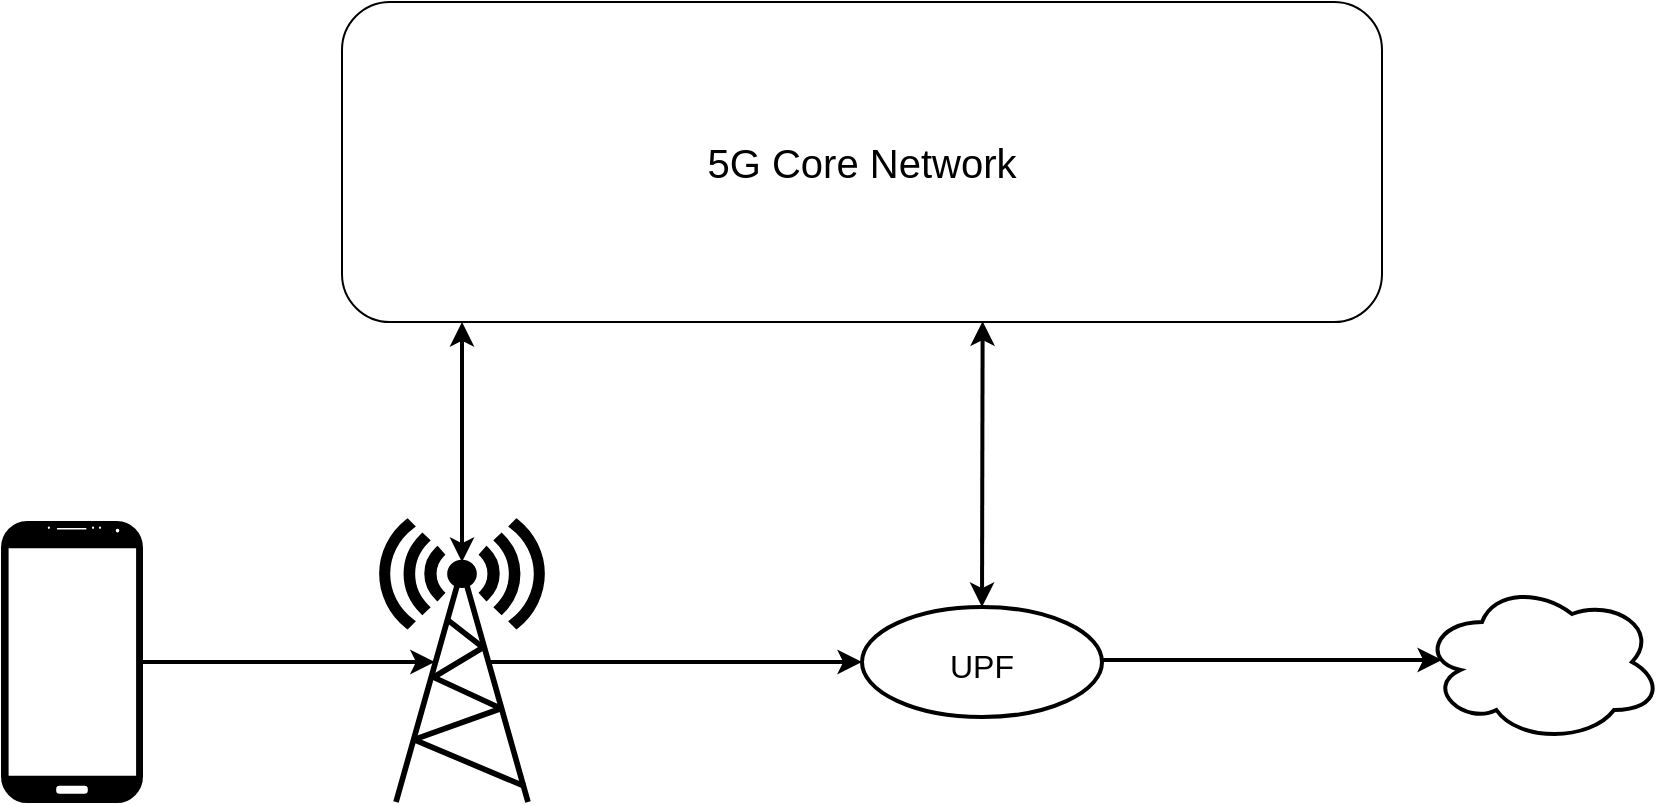 <mxfile version="20.6.2" type="github" pages="10">
  <diagram name="Overview 5G" id="1_HV-rzhSci2z8gCMaD7">
    <mxGraphModel dx="1816" dy="688" grid="1" gridSize="10" guides="1" tooltips="1" connect="1" arrows="1" fold="1" page="1" pageScale="1" pageWidth="827" pageHeight="1169" math="0" shadow="0">
      <root>
        <mxCell id="k-bpBApzJYx6qoWph7Ld-0" />
        <mxCell id="k-bpBApzJYx6qoWph7Ld-1" parent="k-bpBApzJYx6qoWph7Ld-0" />
        <mxCell id="k-bpBApzJYx6qoWph7Ld-2" value="&lt;font style=&quot;font-size: 20px;&quot;&gt;5G Core Network&lt;/font&gt;" style="rounded=1;whiteSpace=wrap;html=1;" vertex="1" parent="k-bpBApzJYx6qoWph7Ld-1">
          <mxGeometry x="80" y="160" width="520" height="160" as="geometry" />
        </mxCell>
        <mxCell id="k-bpBApzJYx6qoWph7Ld-6" value="" style="verticalLabelPosition=bottom;verticalAlign=top;html=1;shadow=0;dashed=0;strokeWidth=1;shape=mxgraph.android.phone2;strokeColor=#000000;fontSize=16;fillColor=#000000;" vertex="1" parent="k-bpBApzJYx6qoWph7Ld-1">
          <mxGeometry x="-90" y="420" width="70" height="140" as="geometry" />
        </mxCell>
        <mxCell id="k-bpBApzJYx6qoWph7Ld-7" value="" style="fontColor=#0066CC;verticalAlign=top;verticalLabelPosition=bottom;labelPosition=center;align=center;html=1;outlineConnect=0;fillColor=#000000;strokeColor=#000000;gradientColor=none;gradientDirection=north;strokeWidth=1;shape=mxgraph.networks.radio_tower;fontSize=16;" vertex="1" parent="k-bpBApzJYx6qoWph7Ld-1">
          <mxGeometry x="100" y="420" width="80" height="140" as="geometry" />
        </mxCell>
        <mxCell id="k-bpBApzJYx6qoWph7Ld-8" value="" style="endArrow=classic;html=1;rounded=0;fontSize=16;entryX=0.33;entryY=0.5;entryDx=0;entryDy=0;entryPerimeter=0;fillColor=#0050ef;strokeColor=#000000;strokeWidth=2;" edge="1" parent="k-bpBApzJYx6qoWph7Ld-1" source="k-bpBApzJYx6qoWph7Ld-6" target="k-bpBApzJYx6qoWph7Ld-7">
          <mxGeometry width="50" height="50" relative="1" as="geometry">
            <mxPoint x="130" y="480" as="sourcePoint" />
            <mxPoint x="150.0" y="305" as="targetPoint" />
          </mxGeometry>
        </mxCell>
        <mxCell id="k-bpBApzJYx6qoWph7Ld-10" value="" style="ellipse;shape=cloud;whiteSpace=wrap;html=1;strokeColor=#000000;strokeWidth=2;fontSize=16;fillColor=default;" vertex="1" parent="k-bpBApzJYx6qoWph7Ld-1">
          <mxGeometry x="620" y="450" width="120" height="80" as="geometry" />
        </mxCell>
        <mxCell id="k-bpBApzJYx6qoWph7Ld-11" value="&lt;font style=&quot;font-size: 16px;&quot;&gt;UPF&lt;/font&gt;" style="ellipse;whiteSpace=wrap;html=1;strokeColor=#000000;strokeWidth=2;fontSize=20;fillColor=default;" vertex="1" parent="k-bpBApzJYx6qoWph7Ld-1">
          <mxGeometry x="340" y="462.5" width="120" height="55" as="geometry" />
        </mxCell>
        <mxCell id="VLoZ0hSxpzZGiBiunZQl-1" value="" style="endArrow=classic;html=1;rounded=0;fontSize=16;fillColor=#0050ef;strokeColor=#000000;strokeWidth=2;exitX=0.67;exitY=0.5;exitDx=0;exitDy=0;exitPerimeter=0;" edge="1" parent="k-bpBApzJYx6qoWph7Ld-1" source="k-bpBApzJYx6qoWph7Ld-7">
          <mxGeometry width="50" height="50" relative="1" as="geometry">
            <mxPoint x="213.6" y="489.5" as="sourcePoint" />
            <mxPoint x="340" y="490" as="targetPoint" />
          </mxGeometry>
        </mxCell>
        <mxCell id="nKeKDtmcjWL8_JJZQ0X8-0" value="" style="endArrow=classic;html=1;rounded=0;fontSize=16;fillColor=#0050ef;strokeColor=#000000;strokeWidth=2;" edge="1" parent="k-bpBApzJYx6qoWph7Ld-1">
          <mxGeometry width="50" height="50" relative="1" as="geometry">
            <mxPoint x="460" y="489" as="sourcePoint" />
            <mxPoint x="630" y="489" as="targetPoint" />
          </mxGeometry>
        </mxCell>
        <mxCell id="5bgYLo4P99bt0oBPT6Iv-0" value="" style="endArrow=classic;html=1;rounded=0;fontSize=16;fillColor=#0050ef;strokeColor=#000000;strokeWidth=2;exitX=0.5;exitY=0;exitDx=0;exitDy=0;entryX=0.616;entryY=0.998;entryDx=0;entryDy=0;entryPerimeter=0;startArrow=classic;startFill=1;" edge="1" parent="k-bpBApzJYx6qoWph7Ld-1" source="k-bpBApzJYx6qoWph7Ld-11" target="k-bpBApzJYx6qoWph7Ld-2">
          <mxGeometry width="50" height="50" relative="1" as="geometry">
            <mxPoint x="455" y="499.91" as="sourcePoint" />
            <mxPoint x="640" y="499" as="targetPoint" />
          </mxGeometry>
        </mxCell>
        <mxCell id="FbnwDCHg__86tPXCX-40-0" value="" style="endArrow=classic;html=1;rounded=0;fontSize=16;fillColor=#0050ef;strokeColor=#000000;strokeWidth=2;entryX=0.621;entryY=1;entryDx=0;entryDy=0;entryPerimeter=0;startArrow=classic;startFill=1;" edge="1" parent="k-bpBApzJYx6qoWph7Ld-1">
          <mxGeometry width="50" height="50" relative="1" as="geometry">
            <mxPoint x="140" y="440" as="sourcePoint" />
            <mxPoint x="140.0" y="320" as="targetPoint" />
          </mxGeometry>
        </mxCell>
      </root>
    </mxGraphModel>
  </diagram>
  <diagram id="nsf9tZ5BxSVPgXu07mOt" name="AMF">
    <mxGraphModel dx="1816" dy="688" grid="1" gridSize="10" guides="1" tooltips="1" connect="1" arrows="1" fold="1" page="1" pageScale="1" pageWidth="827" pageHeight="1169" math="0" shadow="0">
      <root>
        <mxCell id="0" />
        <mxCell id="1" parent="0" />
        <mxCell id="YK-XGBIU1ecOIMvInNzv-1" value="&lt;font style=&quot;font-size: 20px;&quot;&gt;5G Core Network&lt;/font&gt;" style="rounded=1;whiteSpace=wrap;html=1;" parent="1" vertex="1">
          <mxGeometry x="80" y="160" width="520" height="160" as="geometry" />
        </mxCell>
        <mxCell id="YK-XGBIU1ecOIMvInNzv-3" value="" style="rounded=1;whiteSpace=wrap;html=1;dashed=1;strokeColor=none;strokeWidth=2;fontSize=20;fillColor=default;" parent="1" vertex="1">
          <mxGeometry x="70" y="270" width="120" height="60" as="geometry" />
        </mxCell>
        <mxCell id="YK-XGBIU1ecOIMvInNzv-2" value="" style="rounded=1;whiteSpace=wrap;html=1;fontSize=20;dashed=1;strokeWidth=1;perimeterSpacing=0;strokeColor=#000000;" parent="1" vertex="1">
          <mxGeometry x="80" y="260" width="120" height="60" as="geometry" />
        </mxCell>
        <mxCell id="YK-XGBIU1ecOIMvInNzv-5" value="&lt;font style=&quot;font-size: 16px;&quot;&gt;AMF&lt;/font&gt;" style="ellipse;whiteSpace=wrap;html=1;strokeColor=default;strokeWidth=2;fontSize=20;fillColor=default;" parent="1" vertex="1">
          <mxGeometry x="97.5" y="275" width="85" height="30" as="geometry" />
        </mxCell>
        <mxCell id="YK-XGBIU1ecOIMvInNzv-6" value="" style="verticalLabelPosition=bottom;verticalAlign=top;html=1;shadow=0;dashed=0;strokeWidth=1;shape=mxgraph.android.phone2;strokeColor=#000000;fontSize=16;fillColor=#000000;" parent="1" vertex="1">
          <mxGeometry x="-90" y="430" width="70" height="140" as="geometry" />
        </mxCell>
        <mxCell id="YK-XGBIU1ecOIMvInNzv-7" value="" style="fontColor=#0066CC;verticalAlign=top;verticalLabelPosition=bottom;labelPosition=center;align=center;html=1;outlineConnect=0;fillColor=#000000;strokeColor=#000000;gradientColor=none;gradientDirection=north;strokeWidth=1;shape=mxgraph.networks.radio_tower;fontSize=16;" parent="1" vertex="1">
          <mxGeometry x="100" y="430" width="80" height="140" as="geometry" />
        </mxCell>
        <mxCell id="YK-XGBIU1ecOIMvInNzv-11" value="" style="endArrow=classic;html=1;rounded=0;fontSize=16;entryX=0.33;entryY=0.5;entryDx=0;entryDy=0;entryPerimeter=0;fillColor=#0050ef;strokeColor=#FF33FF;strokeWidth=2;" parent="1" source="YK-XGBIU1ecOIMvInNzv-6" target="YK-XGBIU1ecOIMvInNzv-7" edge="1">
          <mxGeometry width="50" height="50" relative="1" as="geometry">
            <mxPoint x="130" y="490" as="sourcePoint" />
            <mxPoint x="150.0" y="315" as="targetPoint" />
          </mxGeometry>
        </mxCell>
        <mxCell id="YK-XGBIU1ecOIMvInNzv-13" value="" style="endArrow=classic;html=1;rounded=0;fontSize=16;strokeColor=#FF0000;strokeWidth=2;startArrow=classic;startFill=1;" parent="1" source="YK-XGBIU1ecOIMvInNzv-7" target="YK-XGBIU1ecOIMvInNzv-5" edge="1">
          <mxGeometry width="50" height="50" relative="1" as="geometry">
            <mxPoint x="96.47" y="429.72" as="sourcePoint" />
            <mxPoint x="150.0" y="315" as="targetPoint" />
          </mxGeometry>
        </mxCell>
        <mxCell id="4l_vm_fzIHayhrwsd6Gu-3" value="" style="ellipse;shape=cloud;whiteSpace=wrap;html=1;strokeColor=#999999;strokeWidth=2;fontSize=16;fillColor=default;" parent="1" vertex="1">
          <mxGeometry x="620" y="450" width="120" height="80" as="geometry" />
        </mxCell>
        <mxCell id="4l_vm_fzIHayhrwsd6Gu-4" value="&lt;font color=&quot;#999999&quot; style=&quot;font-size: 16px;&quot;&gt;UPF&lt;/font&gt;" style="ellipse;whiteSpace=wrap;html=1;strokeColor=#999999;strokeWidth=2;fontSize=20;fillColor=default;" parent="1" vertex="1">
          <mxGeometry x="360" y="475" width="85" height="30" as="geometry" />
        </mxCell>
        <mxCell id="-Priw33_vaxKYjjK2QA7-7" value="" style="endArrow=none;html=1;rounded=0;strokeColor=#FF0000;fontSize=16;strokeWidth=4;" parent="1" edge="1">
          <mxGeometry width="50" height="50" relative="1" as="geometry">
            <mxPoint x="650" y="194.83" as="sourcePoint" />
            <mxPoint x="690" y="194.83" as="targetPoint" />
          </mxGeometry>
        </mxCell>
        <mxCell id="-Priw33_vaxKYjjK2QA7-8" value="" style="endArrow=none;html=1;rounded=0;strokeColor=#FF33FF;fontSize=16;strokeWidth=4;" parent="1" edge="1">
          <mxGeometry width="50" height="50" relative="1" as="geometry">
            <mxPoint x="650" y="231" as="sourcePoint" />
            <mxPoint x="690" y="231" as="targetPoint" />
          </mxGeometry>
        </mxCell>
        <mxCell id="-Priw33_vaxKYjjK2QA7-9" value="Authentication" style="text;html=1;align=left;verticalAlign=middle;resizable=0;points=[];autosize=1;strokeColor=none;fillColor=none;fontSize=16;strokeWidth=1;" parent="1" vertex="1">
          <mxGeometry x="695" y="180" width="120" height="30" as="geometry" />
        </mxCell>
        <mxCell id="-Priw33_vaxKYjjK2QA7-10" value="Data" style="text;html=1;align=left;verticalAlign=middle;resizable=0;points=[];autosize=1;strokeColor=none;fillColor=none;fontSize=16;strokeWidth=1;" parent="1" vertex="1">
          <mxGeometry x="695" y="220" width="60" height="30" as="geometry" />
        </mxCell>
      </root>
    </mxGraphModel>
  </diagram>
  <diagram id="MGzESY0Mr-wmga5ot5mj" name="UPF">
    <mxGraphModel dx="841" dy="585" grid="1" gridSize="10" guides="1" tooltips="1" connect="1" arrows="1" fold="1" page="1" pageScale="1" pageWidth="827" pageHeight="1169" math="0" shadow="0">
      <root>
        <mxCell id="0" />
        <mxCell id="1" parent="0" />
        <mxCell id="2V70VwatPbN9JD6G9Lom-21" value="" style="fontColor=#0066CC;verticalAlign=top;verticalLabelPosition=bottom;labelPosition=center;align=center;html=1;outlineConnect=0;fillColor=#000000;strokeColor=#000000;gradientColor=none;gradientDirection=north;strokeWidth=1;shape=mxgraph.networks.radio_tower;fontSize=16;" parent="1" vertex="1">
          <mxGeometry x="200" y="420" width="80" height="140" as="geometry" />
        </mxCell>
        <mxCell id="2V70VwatPbN9JD6G9Lom-25" value="" style="ellipse;shape=cloud;whiteSpace=wrap;html=1;strokeColor=#000000;strokeWidth=2;fontSize=16;fillColor=default;" parent="1" vertex="1">
          <mxGeometry x="520" y="450" width="120" height="80" as="geometry" />
        </mxCell>
        <mxCell id="2V70VwatPbN9JD6G9Lom-26" value="" style="endArrow=classic;html=1;rounded=0;fontSize=16;exitX=0.67;exitY=0.5;exitDx=0;exitDy=0;exitPerimeter=0;strokeColor=#FF33FF;entryX=0;entryY=0.5;entryDx=0;entryDy=0;strokeWidth=2;" parent="1" source="2V70VwatPbN9JD6G9Lom-21" target="c1j-V_Kvgk_V-6v_WPAz-1" edge="1">
          <mxGeometry width="50" height="50" relative="1" as="geometry">
            <mxPoint x="130.0" y="500.0" as="sourcePoint" />
            <mxPoint x="361" y="490" as="targetPoint" />
          </mxGeometry>
        </mxCell>
        <mxCell id="u0p_7UQxHYRgo6EkCGP6-2" value="" style="endArrow=classic;html=1;rounded=0;fontSize=16;exitX=0.67;exitY=0.5;exitDx=0;exitDy=0;exitPerimeter=0;strokeColor=#FF33FF;strokeWidth=2;entryX=0.1;entryY=0.5;entryDx=0;entryDy=0;entryPerimeter=0;" parent="1" target="2V70VwatPbN9JD6G9Lom-25" edge="1">
          <mxGeometry width="50" height="50" relative="1" as="geometry">
            <mxPoint x="446.0" y="489.5" as="sourcePoint" />
            <mxPoint x="510" y="490" as="targetPoint" />
          </mxGeometry>
        </mxCell>
        <mxCell id="u0p_7UQxHYRgo6EkCGP6-3" value="" style="endArrow=classic;html=1;rounded=0;fontSize=16;strokeColor=#3333FF;exitX=0.5;exitY=0;exitDx=0;exitDy=0;endFill=1;entryX=0.5;entryY=1;entryDx=0;entryDy=0;strokeWidth=2;startArrow=classic;startFill=1;" parent="1" edge="1">
          <mxGeometry width="50" height="50" relative="1" as="geometry">
            <mxPoint x="403.5" y="475" as="sourcePoint" />
            <mxPoint x="404" y="296" as="targetPoint" />
          </mxGeometry>
        </mxCell>
        <mxCell id="2V70VwatPbN9JD6G9Lom-16" value="&lt;font style=&quot;font-size: 20px;&quot;&gt;5G Core Network&lt;/font&gt;" style="rounded=1;whiteSpace=wrap;html=1;" parent="1" vertex="1">
          <mxGeometry x="80" y="160" width="520" height="160" as="geometry" />
        </mxCell>
        <mxCell id="fosFhQd3Ls3mGC91Lu0V-1" value="" style="verticalLabelPosition=bottom;verticalAlign=top;html=1;shadow=0;dashed=0;strokeWidth=1;shape=mxgraph.android.phone2;strokeColor=#999999;fontSize=16;fillColor=#999999;" parent="1" vertex="1">
          <mxGeometry x="50" y="420" width="70" height="140" as="geometry" />
        </mxCell>
        <mxCell id="c1j-V_Kvgk_V-6v_WPAz-1" value="&lt;font style=&quot;font-size: 16px;&quot;&gt;UPF&lt;/font&gt;" style="ellipse;whiteSpace=wrap;html=1;strokeColor=#000000;strokeWidth=2;fontSize=20;fillColor=default;" parent="1" vertex="1">
          <mxGeometry x="360" y="475" width="85" height="30" as="geometry" />
        </mxCell>
        <mxCell id="yZzJbKDESNtyUsY26p7--1" value="" style="endArrow=none;html=1;rounded=0;strokeColor=#3333FF;fontSize=16;strokeWidth=4;" parent="1" edge="1">
          <mxGeometry width="50" height="50" relative="1" as="geometry">
            <mxPoint x="640" y="184.8" as="sourcePoint" />
            <mxPoint x="680" y="184.8" as="targetPoint" />
          </mxGeometry>
        </mxCell>
        <mxCell id="yZzJbKDESNtyUsY26p7--2" value="" style="endArrow=none;html=1;rounded=0;strokeColor=#FF33FF;fontSize=16;strokeWidth=4;" parent="1" edge="1">
          <mxGeometry width="50" height="50" relative="1" as="geometry">
            <mxPoint x="640" y="221" as="sourcePoint" />
            <mxPoint x="680" y="221" as="targetPoint" />
          </mxGeometry>
        </mxCell>
        <mxCell id="yZzJbKDESNtyUsY26p7--3" value="Configuration" style="text;html=1;align=left;verticalAlign=middle;resizable=0;points=[];autosize=1;strokeColor=none;fillColor=none;fontSize=16;strokeWidth=1;" parent="1" vertex="1">
          <mxGeometry x="685" y="170" width="120" height="30" as="geometry" />
        </mxCell>
        <mxCell id="yZzJbKDESNtyUsY26p7--4" value="Data" style="text;html=1;align=left;verticalAlign=middle;resizable=0;points=[];autosize=1;strokeColor=none;fillColor=none;fontSize=16;strokeWidth=1;" parent="1" vertex="1">
          <mxGeometry x="685" y="210" width="60" height="30" as="geometry" />
        </mxCell>
        <mxCell id="yZzJbKDESNtyUsY26p7--6" value="Communication" style="text;html=1;align=left;verticalAlign=middle;resizable=0;points=[];autosize=1;strokeColor=none;fillColor=none;fontSize=16;strokeWidth=1;" parent="1" vertex="1">
          <mxGeometry x="685" y="250" width="130" height="30" as="geometry" />
        </mxCell>
      </root>
    </mxGraphModel>
  </diagram>
  <diagram id="wagI0oxpFR_Lms7_Q566" name="AUSF">
    <mxGraphModel dx="841" dy="585" grid="1" gridSize="10" guides="1" tooltips="1" connect="1" arrows="1" fold="1" page="1" pageScale="1" pageWidth="827" pageHeight="1169" math="0" shadow="0">
      <root>
        <mxCell id="0" />
        <mxCell id="1" parent="0" />
        <mxCell id="1_ZCZvot1v72nShp2sZw-1" value="&lt;font style=&quot;font-size: 20px;&quot;&gt;5G Core Network&lt;/font&gt;" style="rounded=1;whiteSpace=wrap;html=1;" parent="1" vertex="1">
          <mxGeometry x="80" y="160" width="520" height="160" as="geometry" />
        </mxCell>
        <mxCell id="1_ZCZvot1v72nShp2sZw-2" value="" style="rounded=1;whiteSpace=wrap;html=1;dashed=1;strokeColor=none;strokeWidth=2;fontSize=20;fillColor=default;" parent="1" vertex="1">
          <mxGeometry x="70" y="170" width="120" height="160" as="geometry" />
        </mxCell>
        <mxCell id="1_ZCZvot1v72nShp2sZw-3" value="" style="rounded=1;whiteSpace=wrap;html=1;fontSize=20;dashed=1;strokeWidth=1;perimeterSpacing=0;strokeColor=#000000;" parent="1" vertex="1">
          <mxGeometry x="80" y="160" width="120" height="160" as="geometry" />
        </mxCell>
        <mxCell id="1_ZCZvot1v72nShp2sZw-4" value="&lt;font style=&quot;font-size: 16px;&quot;&gt;AMF&lt;/font&gt;" style="ellipse;whiteSpace=wrap;html=1;strokeColor=default;strokeWidth=2;fontSize=20;fillColor=default;" parent="1" vertex="1">
          <mxGeometry x="97.5" y="275" width="85" height="30" as="geometry" />
        </mxCell>
        <mxCell id="1_ZCZvot1v72nShp2sZw-5" value="" style="verticalLabelPosition=bottom;verticalAlign=top;html=1;shadow=0;dashed=0;strokeWidth=1;shape=mxgraph.android.phone2;strokeColor=#000000;fontSize=16;fillColor=#999999;" parent="1" vertex="1">
          <mxGeometry x="50" y="420" width="70" height="140" as="geometry" />
        </mxCell>
        <mxCell id="1_ZCZvot1v72nShp2sZw-10" value="" style="endArrow=none;html=1;rounded=0;strokeColor=#FF0000;fontSize=16;strokeWidth=4;" parent="1" edge="1">
          <mxGeometry width="50" height="50" relative="1" as="geometry">
            <mxPoint x="640" y="184.83" as="sourcePoint" />
            <mxPoint x="680" y="184.83" as="targetPoint" />
          </mxGeometry>
        </mxCell>
        <mxCell id="1_ZCZvot1v72nShp2sZw-11" value="" style="endArrow=none;html=1;rounded=0;strokeColor=#FF33FF;fontSize=16;strokeWidth=4;" parent="1" edge="1">
          <mxGeometry width="50" height="50" relative="1" as="geometry">
            <mxPoint x="640" y="221" as="sourcePoint" />
            <mxPoint x="680" y="221" as="targetPoint" />
          </mxGeometry>
        </mxCell>
        <mxCell id="1_ZCZvot1v72nShp2sZw-12" value="Authentication" style="text;html=1;align=left;verticalAlign=middle;resizable=0;points=[];autosize=1;strokeColor=none;fillColor=none;fontSize=16;strokeWidth=1;" parent="1" vertex="1">
          <mxGeometry x="685" y="170" width="120" height="30" as="geometry" />
        </mxCell>
        <mxCell id="1_ZCZvot1v72nShp2sZw-13" value="Data" style="text;html=1;align=left;verticalAlign=middle;resizable=0;points=[];autosize=1;strokeColor=none;fillColor=none;fontSize=16;strokeWidth=1;" parent="1" vertex="1">
          <mxGeometry x="685" y="210" width="60" height="30" as="geometry" />
        </mxCell>
        <mxCell id="1_ZCZvot1v72nShp2sZw-14" value="&lt;font style=&quot;font-size: 16px;&quot;&gt;AUSF&lt;/font&gt;" style="ellipse;whiteSpace=wrap;html=1;strokeColor=default;strokeWidth=2;fontSize=20;fillColor=default;" parent="1" vertex="1">
          <mxGeometry x="97.5" y="180" width="85" height="30" as="geometry" />
        </mxCell>
        <mxCell id="1_ZCZvot1v72nShp2sZw-15" value="" style="endArrow=none;html=1;rounded=0;strokeColor=#00CC00;fontSize=16;strokeWidth=4;fillColor=#1ba1e2;" parent="1" edge="1">
          <mxGeometry width="50" height="50" relative="1" as="geometry">
            <mxPoint x="640" y="260" as="sourcePoint" />
            <mxPoint x="680" y="260" as="targetPoint" />
          </mxGeometry>
        </mxCell>
        <mxCell id="1_ZCZvot1v72nShp2sZw-16" value="Communication" style="text;html=1;align=left;verticalAlign=middle;resizable=0;points=[];autosize=1;strokeColor=none;fillColor=none;fontSize=16;strokeWidth=1;" parent="1" vertex="1">
          <mxGeometry x="685" y="250" width="130" height="30" as="geometry" />
        </mxCell>
        <mxCell id="1_ZCZvot1v72nShp2sZw-18" value="" style="endArrow=none;html=1;rounded=0;strokeColor=#00CC00;strokeWidth=2;fontSize=16;entryX=0.5;entryY=0;entryDx=0;entryDy=0;exitX=0.5;exitY=1;exitDx=0;exitDy=0;" parent="1" source="1_ZCZvot1v72nShp2sZw-14" target="1_ZCZvot1v72nShp2sZw-4" edge="1">
          <mxGeometry width="50" height="50" relative="1" as="geometry">
            <mxPoint x="190" y="255" as="sourcePoint" />
            <mxPoint x="90" y="255" as="targetPoint" />
          </mxGeometry>
        </mxCell>
        <mxCell id="-JAnoyBUsReZe7lc4GTV-1" value="" style="endArrow=none;html=1;rounded=0;strokeColor=#000000;strokeWidth=2;fontSize=16;fillColor=#d80073;" parent="1" edge="1">
          <mxGeometry width="50" height="50" relative="1" as="geometry">
            <mxPoint x="90.63" y="239.5" as="sourcePoint" />
            <mxPoint x="200" y="240" as="targetPoint" />
          </mxGeometry>
        </mxCell>
        <mxCell id="Tu9LwHKAb6WzX3MqQ0s0-2" value="" style="fontColor=#0066CC;verticalAlign=top;verticalLabelPosition=bottom;labelPosition=center;align=center;html=1;outlineConnect=0;fillColor=#999999;strokeColor=#999999;gradientColor=none;gradientDirection=north;strokeWidth=1;shape=mxgraph.networks.radio_tower;fontSize=16;" parent="1" vertex="1">
          <mxGeometry x="200" y="420" width="80" height="140" as="geometry" />
        </mxCell>
        <mxCell id="Tu9LwHKAb6WzX3MqQ0s0-3" value="" style="ellipse;shape=cloud;whiteSpace=wrap;html=1;strokeColor=#999999;strokeWidth=2;fontSize=16;fillColor=default;" parent="1" vertex="1">
          <mxGeometry x="520" y="450" width="120" height="80" as="geometry" />
        </mxCell>
        <mxCell id="Tu9LwHKAb6WzX3MqQ0s0-4" value="&lt;font color=&quot;#999999&quot; style=&quot;font-size: 16px;&quot;&gt;UPF&lt;/font&gt;" style="ellipse;whiteSpace=wrap;html=1;strokeColor=#999999;strokeWidth=2;fontSize=20;fillColor=default;" parent="1" vertex="1">
          <mxGeometry x="360" y="475" width="85" height="30" as="geometry" />
        </mxCell>
      </root>
    </mxGraphModel>
  </diagram>
  <diagram id="Jkkp_QFzaIPQFeOaiM9N" name="SMF">
    <mxGraphModel dx="841" dy="585" grid="1" gridSize="10" guides="1" tooltips="1" connect="1" arrows="1" fold="1" page="1" pageScale="1" pageWidth="827" pageHeight="1169" math="0" shadow="0">
      <root>
        <mxCell id="0" />
        <mxCell id="1" parent="0" />
        <mxCell id="jkc430cNdWzqVmmsVEEK-1" value="" style="rounded=1;whiteSpace=wrap;html=1;dashed=1;" parent="1" vertex="1">
          <mxGeometry x="80" y="160" width="520" height="160" as="geometry" />
        </mxCell>
        <mxCell id="jkc430cNdWzqVmmsVEEK-4" value="&lt;font color=&quot;#999999&quot; style=&quot;font-size: 16px;&quot;&gt;AMF&lt;/font&gt;" style="ellipse;whiteSpace=wrap;html=1;strokeColor=#999999;strokeWidth=2;fontSize=20;fillColor=default;" parent="1" vertex="1">
          <mxGeometry x="100" y="261" width="82.5" height="35" as="geometry" />
        </mxCell>
        <mxCell id="jkc430cNdWzqVmmsVEEK-5" value="" style="verticalLabelPosition=bottom;verticalAlign=top;html=1;shadow=0;dashed=0;strokeWidth=1;shape=mxgraph.android.phone2;strokeColor=#999999;fontSize=16;fillColor=#999999;" parent="1" vertex="1">
          <mxGeometry x="50" y="420" width="70" height="140" as="geometry" />
        </mxCell>
        <mxCell id="jkc430cNdWzqVmmsVEEK-6" value="" style="fontColor=#0066CC;verticalAlign=top;verticalLabelPosition=bottom;labelPosition=center;align=center;html=1;outlineConnect=0;fillColor=#999999;strokeColor=#999999;gradientColor=none;gradientDirection=north;strokeWidth=1;shape=mxgraph.networks.radio_tower;fontSize=16;" parent="1" vertex="1">
          <mxGeometry x="200" y="420" width="80" height="140" as="geometry" />
        </mxCell>
        <mxCell id="jkc430cNdWzqVmmsVEEK-14" value="&lt;font color=&quot;#999999&quot; style=&quot;font-size: 16px;&quot;&gt;AUSF&lt;/font&gt;" style="ellipse;whiteSpace=wrap;html=1;strokeColor=#999999;strokeWidth=2;fontSize=20;fillColor=default;" parent="1" vertex="1">
          <mxGeometry x="100" y="180" width="82.5" height="35" as="geometry" />
        </mxCell>
        <mxCell id="jkc430cNdWzqVmmsVEEK-15" value="&lt;font size=&quot;3&quot; color=&quot;#999999&quot;&gt;&lt;span style=&quot;caret-color: rgb(153, 153, 153);&quot;&gt;PCF&lt;/span&gt;&lt;/font&gt;" style="ellipse;whiteSpace=wrap;html=1;strokeColor=#999999;strokeWidth=2;fontSize=20;fillColor=default;" parent="1" vertex="1">
          <mxGeometry x="298.75" y="180" width="82.5" height="35" as="geometry" />
        </mxCell>
        <mxCell id="jkc430cNdWzqVmmsVEEK-16" value="&lt;font color=&quot;#999999&quot; style=&quot;font-size: 16px;&quot;&gt;NRF&lt;/font&gt;" style="ellipse;whiteSpace=wrap;html=1;strokeColor=#999999;strokeWidth=2;fontSize=20;fillColor=default;" parent="1" vertex="1">
          <mxGeometry x="500" y="180" width="82.5" height="35" as="geometry" />
        </mxCell>
        <mxCell id="jkc430cNdWzqVmmsVEEK-17" value="&lt;font color=&quot;#999999&quot; style=&quot;font-size: 16px;&quot;&gt;UDM&lt;/font&gt;" style="ellipse;whiteSpace=wrap;html=1;strokeColor=#999999;strokeWidth=2;fontSize=20;fillColor=default;" parent="1" vertex="1">
          <mxGeometry x="500" y="261" width="82.5" height="35" as="geometry" />
        </mxCell>
        <mxCell id="-kmUKCWo8Omd6vodfIB5-1" value="" style="ellipse;shape=cloud;whiteSpace=wrap;html=1;strokeColor=#999999;strokeWidth=2;fontSize=16;fillColor=default;" parent="1" vertex="1">
          <mxGeometry x="520" y="440" width="120" height="80" as="geometry" />
        </mxCell>
        <mxCell id="-kmUKCWo8Omd6vodfIB5-3" value="&lt;font color=&quot;#999999&quot; style=&quot;font-size: 16px;&quot;&gt;UPF&lt;/font&gt;" style="ellipse;whiteSpace=wrap;html=1;strokeColor=#999999;strokeWidth=2;fontSize=20;fillColor=default;" parent="1" vertex="1">
          <mxGeometry x="360" y="475" width="85" height="30" as="geometry" />
        </mxCell>
        <mxCell id="-kmUKCWo8Omd6vodfIB5-4" value="" style="endArrow=none;html=1;rounded=0;strokeColor=#000000;strokeWidth=2;fontSize=16;fillColor=#d80073;" parent="1" edge="1">
          <mxGeometry width="50" height="50" relative="1" as="geometry">
            <mxPoint x="90.63" y="239.5" as="sourcePoint" />
            <mxPoint x="589.38" y="239.5" as="targetPoint" />
          </mxGeometry>
        </mxCell>
        <mxCell id="6pK4q1RyYqB7NzVv3xBQ-2" value="" style="endArrow=none;html=1;rounded=0;strokeColor=#00CC00;strokeWidth=2;fontSize=16;fillColor=#d80073;exitX=0.5;exitY=0;exitDx=0;exitDy=0;" parent="1" source="jkc430cNdWzqVmmsVEEK-18" edge="1">
          <mxGeometry width="50" height="50" relative="1" as="geometry">
            <mxPoint x="100.63" y="249.5" as="sourcePoint" />
            <mxPoint x="340" y="240" as="targetPoint" />
          </mxGeometry>
        </mxCell>
        <mxCell id="jkc430cNdWzqVmmsVEEK-18" value="&lt;font style=&quot;font-size: 16px;&quot;&gt;SMF&lt;/font&gt;" style="ellipse;whiteSpace=wrap;html=1;strokeColor=default;strokeWidth=2;fontSize=20;fillColor=default;" parent="1" vertex="1">
          <mxGeometry x="298.75" y="261" width="82.5" height="35" as="geometry" />
        </mxCell>
        <mxCell id="AmhceWdNo0AEJ3pnPH5e-1" value="&lt;font color=&quot;#000000&quot;&gt;5G Core Network&lt;/font&gt;" style="text;html=1;align=center;verticalAlign=middle;resizable=0;points=[];autosize=1;strokeColor=none;fillColor=none;fontSize=16;fontColor=#999999;dashed=1;strokeWidth=1;" parent="1" vertex="1">
          <mxGeometry x="265" y="125" width="150" height="30" as="geometry" />
        </mxCell>
        <mxCell id="qoWL1AZ6sUnq-sHW4IsQ-7" value="" style="endArrow=none;html=1;rounded=0;strokeColor=#00CC00;fontSize=16;strokeWidth=4;" parent="1" edge="1">
          <mxGeometry width="50" height="50" relative="1" as="geometry">
            <mxPoint x="640" y="184.83" as="sourcePoint" />
            <mxPoint x="680" y="184.83" as="targetPoint" />
          </mxGeometry>
        </mxCell>
        <mxCell id="qoWL1AZ6sUnq-sHW4IsQ-8" value="" style="endArrow=none;html=1;rounded=0;strokeColor=#000000;fontSize=16;strokeWidth=4;" parent="1" edge="1">
          <mxGeometry width="50" height="50" relative="1" as="geometry">
            <mxPoint x="640" y="221" as="sourcePoint" />
            <mxPoint x="680" y="221" as="targetPoint" />
          </mxGeometry>
        </mxCell>
        <mxCell id="qoWL1AZ6sUnq-sHW4IsQ-9" value="Communication" style="text;html=1;align=left;verticalAlign=middle;resizable=0;points=[];autosize=1;strokeColor=none;fillColor=none;fontSize=16;strokeWidth=1;" parent="1" vertex="1">
          <mxGeometry x="685" y="170" width="130" height="30" as="geometry" />
        </mxCell>
        <mxCell id="qoWL1AZ6sUnq-sHW4IsQ-10" value="Message Bus" style="text;html=1;align=left;verticalAlign=middle;resizable=0;points=[];autosize=1;strokeColor=none;fillColor=none;fontSize=16;strokeWidth=1;" parent="1" vertex="1">
          <mxGeometry x="685" y="210" width="120" height="30" as="geometry" />
        </mxCell>
      </root>
    </mxGraphModel>
  </diagram>
  <diagram id="mgUsMQ510KJFP1rD6DTT" name="PCF">
    <mxGraphModel dx="841" dy="585" grid="1" gridSize="10" guides="1" tooltips="1" connect="1" arrows="1" fold="1" page="1" pageScale="1" pageWidth="827" pageHeight="1169" math="0" shadow="0">
      <root>
        <mxCell id="0" />
        <mxCell id="1" parent="0" />
        <mxCell id="NddGs_oKddHoGy0X_XYF-1" value="" style="rounded=1;whiteSpace=wrap;html=1;dashed=1;" parent="1" vertex="1">
          <mxGeometry x="80" y="160" width="520" height="160" as="geometry" />
        </mxCell>
        <mxCell id="NddGs_oKddHoGy0X_XYF-2" value="&lt;font color=&quot;#999999&quot; style=&quot;font-size: 16px;&quot;&gt;AMF&lt;/font&gt;" style="ellipse;whiteSpace=wrap;html=1;strokeColor=#999999;strokeWidth=2;fontSize=20;fillColor=default;" parent="1" vertex="1">
          <mxGeometry x="100" y="261" width="82.5" height="35" as="geometry" />
        </mxCell>
        <mxCell id="NddGs_oKddHoGy0X_XYF-9" value="&lt;font size=&quot;3&quot; color=&quot;#999999&quot;&gt;&lt;span style=&quot;caret-color: rgb(153, 153, 153);&quot;&gt;AUSF&lt;/span&gt;&lt;/font&gt;" style="ellipse;whiteSpace=wrap;html=1;strokeColor=#999999;strokeWidth=2;fontSize=20;fillColor=default;" parent="1" vertex="1">
          <mxGeometry x="100" y="180" width="82.5" height="35" as="geometry" />
        </mxCell>
        <mxCell id="NddGs_oKddHoGy0X_XYF-11" value="&lt;font color=&quot;#999999&quot; style=&quot;font-size: 16px;&quot;&gt;NRF&lt;/font&gt;" style="ellipse;whiteSpace=wrap;html=1;strokeColor=#999999;strokeWidth=2;fontSize=20;fillColor=default;" parent="1" vertex="1">
          <mxGeometry x="500" y="180" width="82.5" height="35" as="geometry" />
        </mxCell>
        <mxCell id="NddGs_oKddHoGy0X_XYF-12" value="&lt;font color=&quot;#999999&quot; style=&quot;font-size: 16px;&quot;&gt;UDM&lt;/font&gt;" style="ellipse;whiteSpace=wrap;html=1;strokeColor=#999999;strokeWidth=2;fontSize=20;fillColor=default;" parent="1" vertex="1">
          <mxGeometry x="500" y="261" width="82.5" height="35" as="geometry" />
        </mxCell>
        <mxCell id="NddGs_oKddHoGy0X_XYF-16" value="" style="endArrow=none;html=1;rounded=0;strokeColor=#00CC00;strokeWidth=2;fontSize=16;fillColor=#d80073;" parent="1" edge="1">
          <mxGeometry width="50" height="50" relative="1" as="geometry">
            <mxPoint x="340" y="240" as="sourcePoint" />
            <mxPoint x="340" y="240" as="targetPoint" />
            <Array as="points">
              <mxPoint x="340" y="210" />
            </Array>
          </mxGeometry>
        </mxCell>
        <mxCell id="NddGs_oKddHoGy0X_XYF-17" value="&lt;font color=&quot;#999999&quot; style=&quot;font-size: 16px;&quot;&gt;SMF&lt;/font&gt;" style="ellipse;whiteSpace=wrap;html=1;strokeColor=#999999;strokeWidth=2;fontSize=20;fillColor=default;" parent="1" vertex="1">
          <mxGeometry x="298.75" y="261" width="82.5" height="35" as="geometry" />
        </mxCell>
        <mxCell id="NddGs_oKddHoGy0X_XYF-10" value="&lt;font style=&quot;font-size: 16px;&quot;&gt;PCF&lt;/font&gt;" style="ellipse;whiteSpace=wrap;html=1;strokeColor=#000000;strokeWidth=2;fontSize=20;fillColor=default;" parent="1" vertex="1">
          <mxGeometry x="298.75" y="180" width="82.5" height="35" as="geometry" />
        </mxCell>
        <mxCell id="NddGs_oKddHoGy0X_XYF-15" value="" style="endArrow=none;html=1;rounded=0;strokeColor=#000000;strokeWidth=2;fontSize=16;fillColor=#d80073;" parent="1" edge="1">
          <mxGeometry width="50" height="50" relative="1" as="geometry">
            <mxPoint x="90.63" y="239.5" as="sourcePoint" />
            <mxPoint x="589.38" y="239.5" as="targetPoint" />
          </mxGeometry>
        </mxCell>
        <mxCell id="-d2zvDJYeJRImpuffQOo-1" value="&lt;font color=&quot;#000000&quot;&gt;5G Core Network&lt;/font&gt;" style="text;html=1;align=center;verticalAlign=middle;resizable=0;points=[];autosize=1;strokeColor=none;fillColor=none;fontSize=16;fontColor=#999999;dashed=1;strokeWidth=1;" parent="1" vertex="1">
          <mxGeometry x="265" y="125" width="150" height="30" as="geometry" />
        </mxCell>
        <mxCell id="i94Ma5lzOXYGBFwoNr6x-1" value="" style="verticalLabelPosition=bottom;verticalAlign=top;html=1;shadow=0;dashed=0;strokeWidth=1;shape=mxgraph.android.phone2;strokeColor=#999999;fontSize=16;fillColor=#999999;" parent="1" vertex="1">
          <mxGeometry x="50" y="420" width="70" height="140" as="geometry" />
        </mxCell>
        <mxCell id="i94Ma5lzOXYGBFwoNr6x-2" value="" style="fontColor=#0066CC;verticalAlign=top;verticalLabelPosition=bottom;labelPosition=center;align=center;html=1;outlineConnect=0;fillColor=#999999;strokeColor=#999999;gradientColor=none;gradientDirection=north;strokeWidth=1;shape=mxgraph.networks.radio_tower;fontSize=16;" parent="1" vertex="1">
          <mxGeometry x="200" y="420" width="80" height="140" as="geometry" />
        </mxCell>
        <mxCell id="i94Ma5lzOXYGBFwoNr6x-3" value="" style="ellipse;shape=cloud;whiteSpace=wrap;html=1;strokeColor=#999999;strokeWidth=2;fontSize=16;fillColor=default;" parent="1" vertex="1">
          <mxGeometry x="520" y="440" width="120" height="80" as="geometry" />
        </mxCell>
        <mxCell id="i94Ma5lzOXYGBFwoNr6x-4" value="&lt;font color=&quot;#999999&quot; style=&quot;font-size: 16px;&quot;&gt;UPF&lt;/font&gt;" style="ellipse;whiteSpace=wrap;html=1;strokeColor=#999999;strokeWidth=2;fontSize=20;fillColor=default;" parent="1" vertex="1">
          <mxGeometry x="360" y="475" width="85" height="30" as="geometry" />
        </mxCell>
        <mxCell id="Uowciy7XzKd5LEgc2oSU-1" value="" style="endArrow=none;html=1;rounded=0;strokeColor=#00CC00;fontSize=16;strokeWidth=4;" parent="1" edge="1">
          <mxGeometry width="50" height="50" relative="1" as="geometry">
            <mxPoint x="640" y="184.83" as="sourcePoint" />
            <mxPoint x="680" y="184.83" as="targetPoint" />
          </mxGeometry>
        </mxCell>
        <mxCell id="Uowciy7XzKd5LEgc2oSU-2" value="" style="endArrow=none;html=1;rounded=0;strokeColor=#000000;fontSize=16;strokeWidth=4;" parent="1" edge="1">
          <mxGeometry width="50" height="50" relative="1" as="geometry">
            <mxPoint x="640" y="221" as="sourcePoint" />
            <mxPoint x="680" y="221" as="targetPoint" />
          </mxGeometry>
        </mxCell>
        <mxCell id="Uowciy7XzKd5LEgc2oSU-3" value="Communication" style="text;html=1;align=left;verticalAlign=middle;resizable=0;points=[];autosize=1;strokeColor=none;fillColor=none;fontSize=16;strokeWidth=1;" parent="1" vertex="1">
          <mxGeometry x="685" y="170" width="130" height="30" as="geometry" />
        </mxCell>
        <mxCell id="Uowciy7XzKd5LEgc2oSU-4" value="Message Bus" style="text;html=1;align=left;verticalAlign=middle;resizable=0;points=[];autosize=1;strokeColor=none;fillColor=none;fontSize=16;strokeWidth=1;" parent="1" vertex="1">
          <mxGeometry x="685" y="210" width="120" height="30" as="geometry" />
        </mxCell>
      </root>
    </mxGraphModel>
  </diagram>
  <diagram id="uPspS_8c4ST4bCSbNQDo" name="NRF">
    <mxGraphModel dx="841" dy="542" grid="1" gridSize="10" guides="1" tooltips="1" connect="1" arrows="1" fold="1" page="1" pageScale="1" pageWidth="827" pageHeight="1169" math="0" shadow="0">
      <root>
        <mxCell id="0" />
        <mxCell id="1" parent="0" />
        <mxCell id="kk_Doe9IjQHT-Hu3FsM1-1" value="" style="rounded=1;whiteSpace=wrap;html=1;dashed=1;" vertex="1" parent="1">
          <mxGeometry x="80" y="160" width="520" height="160" as="geometry" />
        </mxCell>
        <mxCell id="kk_Doe9IjQHT-Hu3FsM1-2" value="&lt;font color=&quot;#999999&quot; style=&quot;font-size: 16px;&quot;&gt;AMF&lt;/font&gt;" style="ellipse;whiteSpace=wrap;html=1;strokeColor=#999999;strokeWidth=2;fontSize=20;fillColor=default;" vertex="1" parent="1">
          <mxGeometry x="100" y="261" width="82.5" height="35" as="geometry" />
        </mxCell>
        <mxCell id="kk_Doe9IjQHT-Hu3FsM1-3" value="&lt;font size=&quot;3&quot; color=&quot;#999999&quot;&gt;&lt;span style=&quot;caret-color: rgb(153, 153, 153);&quot;&gt;AUSF&lt;/span&gt;&lt;/font&gt;" style="ellipse;whiteSpace=wrap;html=1;strokeColor=#999999;strokeWidth=2;fontSize=20;fillColor=default;" vertex="1" parent="1">
          <mxGeometry x="100" y="180" width="82.5" height="35" as="geometry" />
        </mxCell>
        <mxCell id="kk_Doe9IjQHT-Hu3FsM1-5" value="&lt;font color=&quot;#999999&quot; style=&quot;font-size: 16px;&quot;&gt;UDM&lt;/font&gt;" style="ellipse;whiteSpace=wrap;html=1;strokeColor=#999999;strokeWidth=2;fontSize=20;fillColor=default;" vertex="1" parent="1">
          <mxGeometry x="500" y="261" width="82.5" height="35" as="geometry" />
        </mxCell>
        <mxCell id="kk_Doe9IjQHT-Hu3FsM1-6" value="" style="endArrow=none;html=1;rounded=0;strokeColor=#00CC00;strokeWidth=2;fontSize=16;fillColor=#d80073;" edge="1" parent="1">
          <mxGeometry width="50" height="50" relative="1" as="geometry">
            <mxPoint x="540.75" y="240" as="sourcePoint" />
            <mxPoint x="540.75" y="240" as="targetPoint" />
            <Array as="points">
              <mxPoint x="540.75" y="210" />
            </Array>
          </mxGeometry>
        </mxCell>
        <mxCell id="kk_Doe9IjQHT-Hu3FsM1-7" value="&lt;font color=&quot;#999999&quot; style=&quot;font-size: 16px;&quot;&gt;SMF&lt;/font&gt;" style="ellipse;whiteSpace=wrap;html=1;strokeColor=#999999;strokeWidth=2;fontSize=20;fillColor=default;" vertex="1" parent="1">
          <mxGeometry x="298.75" y="261" width="82.5" height="35" as="geometry" />
        </mxCell>
        <mxCell id="kk_Doe9IjQHT-Hu3FsM1-8" value="&lt;font color=&quot;#999999&quot; style=&quot;font-size: 16px;&quot;&gt;PCF&lt;/font&gt;" style="ellipse;whiteSpace=wrap;html=1;strokeColor=#999999;strokeWidth=2;fontSize=20;fillColor=default;" vertex="1" parent="1">
          <mxGeometry x="298.75" y="180" width="82.5" height="35" as="geometry" />
        </mxCell>
        <mxCell id="kk_Doe9IjQHT-Hu3FsM1-9" value="" style="endArrow=none;html=1;rounded=0;strokeColor=#000000;strokeWidth=2;fontSize=16;fillColor=#d80073;" edge="1" parent="1">
          <mxGeometry width="50" height="50" relative="1" as="geometry">
            <mxPoint x="90.63" y="239.5" as="sourcePoint" />
            <mxPoint x="589.38" y="239.5" as="targetPoint" />
          </mxGeometry>
        </mxCell>
        <mxCell id="kk_Doe9IjQHT-Hu3FsM1-10" value="&lt;font color=&quot;#000000&quot;&gt;5G Core Network&lt;/font&gt;" style="text;html=1;align=center;verticalAlign=middle;resizable=0;points=[];autosize=1;strokeColor=none;fillColor=none;fontSize=16;fontColor=#999999;dashed=1;strokeWidth=1;" vertex="1" parent="1">
          <mxGeometry x="265" y="125" width="150" height="30" as="geometry" />
        </mxCell>
        <mxCell id="kk_Doe9IjQHT-Hu3FsM1-11" value="" style="verticalLabelPosition=bottom;verticalAlign=top;html=1;shadow=0;dashed=0;strokeWidth=1;shape=mxgraph.android.phone2;strokeColor=#999999;fontSize=16;fillColor=#999999;" vertex="1" parent="1">
          <mxGeometry x="50" y="420" width="70" height="140" as="geometry" />
        </mxCell>
        <mxCell id="kk_Doe9IjQHT-Hu3FsM1-12" value="" style="fontColor=#0066CC;verticalAlign=top;verticalLabelPosition=bottom;labelPosition=center;align=center;html=1;outlineConnect=0;fillColor=#999999;strokeColor=#999999;gradientColor=none;gradientDirection=north;strokeWidth=1;shape=mxgraph.networks.radio_tower;fontSize=16;" vertex="1" parent="1">
          <mxGeometry x="200" y="420" width="80" height="140" as="geometry" />
        </mxCell>
        <mxCell id="kk_Doe9IjQHT-Hu3FsM1-13" value="" style="ellipse;shape=cloud;whiteSpace=wrap;html=1;strokeColor=#999999;strokeWidth=2;fontSize=16;fillColor=default;" vertex="1" parent="1">
          <mxGeometry x="520" y="440" width="120" height="80" as="geometry" />
        </mxCell>
        <mxCell id="kk_Doe9IjQHT-Hu3FsM1-14" value="&lt;font color=&quot;#999999&quot; style=&quot;font-size: 16px;&quot;&gt;UPF&lt;/font&gt;" style="ellipse;whiteSpace=wrap;html=1;strokeColor=#999999;strokeWidth=2;fontSize=20;fillColor=default;" vertex="1" parent="1">
          <mxGeometry x="360" y="475" width="85" height="30" as="geometry" />
        </mxCell>
        <mxCell id="kk_Doe9IjQHT-Hu3FsM1-15" value="" style="endArrow=none;html=1;rounded=0;strokeColor=#00CC00;fontSize=16;strokeWidth=4;" edge="1" parent="1">
          <mxGeometry width="50" height="50" relative="1" as="geometry">
            <mxPoint x="640.0" y="184.83" as="sourcePoint" />
            <mxPoint x="680.0" y="184.83" as="targetPoint" />
          </mxGeometry>
        </mxCell>
        <mxCell id="kk_Doe9IjQHT-Hu3FsM1-16" value="" style="endArrow=none;html=1;rounded=0;strokeColor=#000000;fontSize=16;strokeWidth=4;" edge="1" parent="1">
          <mxGeometry width="50" height="50" relative="1" as="geometry">
            <mxPoint x="640.0" y="221" as="sourcePoint" />
            <mxPoint x="680.0" y="221" as="targetPoint" />
          </mxGeometry>
        </mxCell>
        <mxCell id="kk_Doe9IjQHT-Hu3FsM1-17" value="Communication" style="text;html=1;align=left;verticalAlign=middle;resizable=0;points=[];autosize=1;strokeColor=none;fillColor=none;fontSize=16;strokeWidth=1;" vertex="1" parent="1">
          <mxGeometry x="685" y="170" width="130" height="30" as="geometry" />
        </mxCell>
        <mxCell id="kk_Doe9IjQHT-Hu3FsM1-18" value="Message Bus" style="text;html=1;align=left;verticalAlign=middle;resizable=0;points=[];autosize=1;strokeColor=none;fillColor=none;fontSize=16;strokeWidth=1;" vertex="1" parent="1">
          <mxGeometry x="685" y="210" width="120" height="30" as="geometry" />
        </mxCell>
        <mxCell id="kk_Doe9IjQHT-Hu3FsM1-4" value="&lt;font style=&quot;font-size: 16px;&quot;&gt;NRF&lt;/font&gt;" style="ellipse;whiteSpace=wrap;html=1;strokeColor=#000000;strokeWidth=2;fontSize=20;fillColor=default;" vertex="1" parent="1">
          <mxGeometry x="500" y="180" width="82.5" height="35" as="geometry" />
        </mxCell>
      </root>
    </mxGraphModel>
  </diagram>
  <diagram id="C0E6_ttm3YdNNp1Ve4DY" name="UE">
    <mxGraphModel dx="841" dy="585" grid="1" gridSize="10" guides="1" tooltips="1" connect="1" arrows="1" fold="1" page="1" pageScale="1" pageWidth="827" pageHeight="1169" math="0" shadow="0">
      <root>
        <mxCell id="0" />
        <mxCell id="1" parent="0" />
        <mxCell id="-GvTipD6pHiMuzWeXNCl-1" value="&lt;font color=&quot;#999999&quot; style=&quot;font-size: 20px;&quot;&gt;5G Core Network&lt;/font&gt;" style="rounded=1;whiteSpace=wrap;html=1;strokeColor=#999999;" parent="1" vertex="1">
          <mxGeometry x="80" y="160" width="520" height="160" as="geometry" />
        </mxCell>
        <mxCell id="-GvTipD6pHiMuzWeXNCl-5" value="" style="verticalLabelPosition=bottom;verticalAlign=top;html=1;shadow=0;dashed=0;strokeWidth=1;shape=mxgraph.android.phone2;strokeColor=#000000;fontSize=16;fillColor=#000000;fillStyle=solid;" parent="1" vertex="1">
          <mxGeometry x="50" y="420" width="70" height="140" as="geometry" />
        </mxCell>
        <mxCell id="-GvTipD6pHiMuzWeXNCl-6" value="" style="fontColor=#0066CC;verticalAlign=top;verticalLabelPosition=bottom;labelPosition=center;align=center;html=1;outlineConnect=0;fillColor=#999999;strokeColor=#999999;gradientColor=none;gradientDirection=north;strokeWidth=1;shape=mxgraph.networks.radio_tower;fontSize=16;" parent="1" vertex="1">
          <mxGeometry x="200" y="420" width="80" height="140" as="geometry" />
        </mxCell>
        <mxCell id="-GvTipD6pHiMuzWeXNCl-10" value="" style="ellipse;shape=cloud;whiteSpace=wrap;html=1;strokeColor=#999999;strokeWidth=2;fontSize=16;fillColor=default;" parent="1" vertex="1">
          <mxGeometry x="520" y="450" width="120" height="80" as="geometry" />
        </mxCell>
        <mxCell id="-GvTipD6pHiMuzWeXNCl-11" value="&lt;font color=&quot;#999999&quot; style=&quot;font-size: 16px;&quot;&gt;UPF&lt;/font&gt;" style="ellipse;whiteSpace=wrap;html=1;strokeColor=#999999;strokeWidth=2;fontSize=20;fillColor=default;" parent="1" vertex="1">
          <mxGeometry x="360" y="475" width="85" height="30" as="geometry" />
        </mxCell>
      </root>
    </mxGraphModel>
  </diagram>
  <diagram id="6uATJjTMKQS78x83yY4y" name="RAN">
    <mxGraphModel dx="841" dy="585" grid="1" gridSize="10" guides="1" tooltips="1" connect="1" arrows="1" fold="1" page="1" pageScale="1" pageWidth="827" pageHeight="1169" math="0" shadow="0">
      <root>
        <mxCell id="0" />
        <mxCell id="1" parent="0" />
        <mxCell id="RAEPlQ0C8-Nj3gAtdNJg-1" value="&lt;font color=&quot;#999999&quot; style=&quot;font-size: 20px;&quot;&gt;5G Core Network&lt;/font&gt;" style="rounded=1;whiteSpace=wrap;html=1;strokeColor=#999999;" parent="1" vertex="1">
          <mxGeometry x="80" y="160" width="520" height="160" as="geometry" />
        </mxCell>
        <mxCell id="RAEPlQ0C8-Nj3gAtdNJg-2" value="" style="verticalLabelPosition=bottom;verticalAlign=top;html=1;shadow=0;dashed=0;strokeWidth=1;shape=mxgraph.android.phone2;strokeColor=#999999;fontSize=16;fillColor=#999999;fillStyle=solid;" parent="1" vertex="1">
          <mxGeometry x="50" y="420" width="70" height="140" as="geometry" />
        </mxCell>
        <mxCell id="RAEPlQ0C8-Nj3gAtdNJg-3" value="" style="fontColor=#0066CC;verticalAlign=top;verticalLabelPosition=bottom;labelPosition=center;align=center;html=1;outlineConnect=0;fillColor=#000000;strokeColor=#000000;gradientColor=none;gradientDirection=north;strokeWidth=1;shape=mxgraph.networks.radio_tower;fontSize=16;" parent="1" vertex="1">
          <mxGeometry x="200" y="420" width="80" height="140" as="geometry" />
        </mxCell>
        <mxCell id="RAEPlQ0C8-Nj3gAtdNJg-4" value="" style="ellipse;shape=cloud;whiteSpace=wrap;html=1;strokeColor=#999999;strokeWidth=2;fontSize=16;fillColor=default;" parent="1" vertex="1">
          <mxGeometry x="520" y="450" width="120" height="80" as="geometry" />
        </mxCell>
        <mxCell id="RAEPlQ0C8-Nj3gAtdNJg-5" value="&lt;font color=&quot;#999999&quot; style=&quot;font-size: 16px;&quot;&gt;UPF&lt;/font&gt;" style="ellipse;whiteSpace=wrap;html=1;strokeColor=#999999;strokeWidth=2;fontSize=20;fillColor=default;" parent="1" vertex="1">
          <mxGeometry x="360" y="475" width="85" height="30" as="geometry" />
        </mxCell>
      </root>
    </mxGraphModel>
  </diagram>
  <diagram id="C6jfbhYjl_WSpqYF4tYe" name="Security Architecture">
    <mxGraphModel dx="-1640" dy="585" grid="1" gridSize="10" guides="1" tooltips="1" connect="1" arrows="1" fold="1" page="1" pageScale="1" pageWidth="827" pageHeight="1169" math="0" shadow="0">
      <root>
        <mxCell id="0" />
        <mxCell id="1" parent="0" />
        <mxCell id="lvsnGmi0eX24-tcIEIYH-1" value="" style="group" parent="1" connectable="0" vertex="1">
          <mxGeometry x="2520" y="640" width="700" height="204" as="geometry" />
        </mxCell>
        <mxCell id="lvsnGmi0eX24-tcIEIYH-2" value="" style="rounded=1;whiteSpace=wrap;html=1;arcSize=5;fillColor=#f5f5f5;strokeColor=#666666;fontColor=#333333;dashed=1;strokeWidth=2;" parent="lvsnGmi0eX24-tcIEIYH-1" vertex="1">
          <mxGeometry width="700" height="130" as="geometry" />
        </mxCell>
        <mxCell id="lvsnGmi0eX24-tcIEIYH-3" value="NSSF" style="rounded=1;whiteSpace=wrap;html=1;strokeWidth=1;" parent="lvsnGmi0eX24-tcIEIYH-1" vertex="1">
          <mxGeometry x="10" y="10" width="80" height="30" as="geometry" />
        </mxCell>
        <mxCell id="lvsnGmi0eX24-tcIEIYH-4" value="AUSF" style="rounded=1;whiteSpace=wrap;html=1;strokeWidth=1;" parent="lvsnGmi0eX24-tcIEIYH-1" vertex="1">
          <mxGeometry x="160" y="10" width="80" height="30" as="geometry" />
        </mxCell>
        <mxCell id="lvsnGmi0eX24-tcIEIYH-5" value="" style="edgeStyle=none;rounded=0;orthogonalLoop=1;jettySize=auto;html=1;endArrow=none;endFill=0;entryX=1;entryY=0.5;entryDx=0;entryDy=0;" parent="lvsnGmi0eX24-tcIEIYH-1" source="lvsnGmi0eX24-tcIEIYH-6" target="lvsnGmi0eX24-tcIEIYH-4" edge="1">
          <mxGeometry as="geometry" />
        </mxCell>
        <mxCell id="lvsnGmi0eX24-tcIEIYH-6" value="UDM" style="rounded=1;whiteSpace=wrap;html=1;strokeWidth=1;" parent="lvsnGmi0eX24-tcIEIYH-1" vertex="1">
          <mxGeometry x="310" y="10" width="80" height="30" as="geometry" />
        </mxCell>
        <mxCell id="lvsnGmi0eX24-tcIEIYH-7" value="" style="rounded=0;orthogonalLoop=1;jettySize=auto;html=1;entryX=0;entryY=0.5;entryDx=0;entryDy=0;exitX=1;exitY=0.5;exitDx=0;exitDy=0;endArrow=none;endFill=0;" parent="lvsnGmi0eX24-tcIEIYH-1" source="lvsnGmi0eX24-tcIEIYH-3" target="lvsnGmi0eX24-tcIEIYH-38" edge="1">
          <mxGeometry as="geometry" />
        </mxCell>
        <mxCell id="lvsnGmi0eX24-tcIEIYH-8" value="" style="edgeStyle=none;rounded=0;orthogonalLoop=1;jettySize=auto;html=1;endArrow=none;endFill=0;exitX=1;exitY=0.5;exitDx=0;exitDy=0;entryX=0.5;entryY=1;entryDx=0;entryDy=0;" parent="lvsnGmi0eX24-tcIEIYH-1" source="lvsnGmi0eX24-tcIEIYH-38" target="lvsnGmi0eX24-tcIEIYH-6" edge="1">
          <mxGeometry as="geometry" />
        </mxCell>
        <mxCell id="lvsnGmi0eX24-tcIEIYH-9" value="PCF" style="rounded=1;whiteSpace=wrap;html=1;strokeWidth=1;" parent="lvsnGmi0eX24-tcIEIYH-1" vertex="1">
          <mxGeometry x="460" y="80" width="80" height="30" as="geometry" />
        </mxCell>
        <mxCell id="lvsnGmi0eX24-tcIEIYH-10" value="" style="edgeStyle=none;rounded=0;orthogonalLoop=1;jettySize=auto;html=1;endArrow=none;endFill=0;entryX=0;entryY=0.5;entryDx=0;entryDy=0;" parent="lvsnGmi0eX24-tcIEIYH-1" source="lvsnGmi0eX24-tcIEIYH-37" target="lvsnGmi0eX24-tcIEIYH-9" edge="1">
          <mxGeometry as="geometry" />
        </mxCell>
        <mxCell id="lvsnGmi0eX24-tcIEIYH-11" value="AF" style="rounded=1;whiteSpace=wrap;html=1;strokeWidth=1;" parent="lvsnGmi0eX24-tcIEIYH-1" vertex="1">
          <mxGeometry x="610" y="80" width="80" height="30" as="geometry" />
        </mxCell>
        <mxCell id="lvsnGmi0eX24-tcIEIYH-12" value="" style="edgeStyle=none;rounded=0;orthogonalLoop=1;jettySize=auto;html=1;endArrow=none;endFill=0;entryX=0;entryY=0.5;entryDx=0;entryDy=0;" parent="lvsnGmi0eX24-tcIEIYH-1" source="lvsnGmi0eX24-tcIEIYH-9" target="lvsnGmi0eX24-tcIEIYH-11" edge="1">
          <mxGeometry as="geometry" />
        </mxCell>
        <mxCell id="lvsnGmi0eX24-tcIEIYH-13" value="UE" style="rounded=1;whiteSpace=wrap;html=1;strokeWidth=1;" parent="lvsnGmi0eX24-tcIEIYH-1" vertex="1">
          <mxGeometry x="10" y="150" width="80" height="30" as="geometry" />
        </mxCell>
        <mxCell id="lvsnGmi0eX24-tcIEIYH-14" value="RAN" style="rounded=1;whiteSpace=wrap;html=1;strokeWidth=1;" parent="lvsnGmi0eX24-tcIEIYH-1" vertex="1">
          <mxGeometry x="160" y="150" width="80" height="30" as="geometry" />
        </mxCell>
        <mxCell id="lvsnGmi0eX24-tcIEIYH-15" value="" style="edgeStyle=none;rounded=0;orthogonalLoop=1;jettySize=auto;html=1;endArrow=none;endFill=0;" parent="lvsnGmi0eX24-tcIEIYH-1" source="lvsnGmi0eX24-tcIEIYH-4" target="lvsnGmi0eX24-tcIEIYH-14" edge="1">
          <mxGeometry as="geometry" />
        </mxCell>
        <mxCell id="lvsnGmi0eX24-tcIEIYH-16" value="" style="edgeStyle=none;rounded=0;orthogonalLoop=1;jettySize=auto;html=1;endArrow=none;endFill=0;" parent="lvsnGmi0eX24-tcIEIYH-1" source="lvsnGmi0eX24-tcIEIYH-13" target="lvsnGmi0eX24-tcIEIYH-14" edge="1">
          <mxGeometry as="geometry" />
        </mxCell>
        <mxCell id="lvsnGmi0eX24-tcIEIYH-17" value="UPF" style="rounded=1;whiteSpace=wrap;html=1;strokeWidth=1;" parent="lvsnGmi0eX24-tcIEIYH-1" vertex="1">
          <mxGeometry x="310" y="150" width="80" height="30" as="geometry" />
        </mxCell>
        <mxCell id="lvsnGmi0eX24-tcIEIYH-18" value="" style="edgeStyle=none;rounded=0;orthogonalLoop=1;jettySize=auto;html=1;endArrow=none;endFill=0;" parent="lvsnGmi0eX24-tcIEIYH-1" source="lvsnGmi0eX24-tcIEIYH-6" target="lvsnGmi0eX24-tcIEIYH-17" edge="1">
          <mxGeometry as="geometry" />
        </mxCell>
        <mxCell id="lvsnGmi0eX24-tcIEIYH-19" value="" style="edgeStyle=none;rounded=0;orthogonalLoop=1;jettySize=auto;html=1;endArrow=none;endFill=0;" parent="lvsnGmi0eX24-tcIEIYH-1" source="lvsnGmi0eX24-tcIEIYH-14" target="lvsnGmi0eX24-tcIEIYH-17" edge="1">
          <mxGeometry as="geometry" />
        </mxCell>
        <mxCell id="lvsnGmi0eX24-tcIEIYH-20" value="Data Network" style="ellipse;shape=cloud;whiteSpace=wrap;html=1;strokeWidth=1;" parent="lvsnGmi0eX24-tcIEIYH-1" vertex="1">
          <mxGeometry x="430" y="124" width="210" height="80" as="geometry" />
        </mxCell>
        <mxCell id="lvsnGmi0eX24-tcIEIYH-21" value="N22" style="text;html=1;strokeColor=none;fillColor=none;align=center;verticalAlign=middle;whiteSpace=wrap;rounded=0;" parent="lvsnGmi0eX24-tcIEIYH-1" vertex="1">
          <mxGeometry x="80" y="50" width="40" height="20" as="geometry" />
        </mxCell>
        <mxCell id="lvsnGmi0eX24-tcIEIYH-22" value="N12" style="text;html=1;strokeColor=none;fillColor=none;align=center;verticalAlign=middle;whiteSpace=wrap;rounded=0;" parent="lvsnGmi0eX24-tcIEIYH-1" vertex="1">
          <mxGeometry x="161" y="50" width="40" height="20" as="geometry" />
        </mxCell>
        <mxCell id="lvsnGmi0eX24-tcIEIYH-23" value="N13" style="text;html=1;strokeColor=none;fillColor=none;align=center;verticalAlign=middle;whiteSpace=wrap;rounded=0;" parent="lvsnGmi0eX24-tcIEIYH-1" vertex="1">
          <mxGeometry x="240" y="5" width="70" height="20" as="geometry" />
        </mxCell>
        <mxCell id="lvsnGmi0eX24-tcIEIYH-24" value="N8" style="text;html=1;strokeColor=none;fillColor=none;align=center;verticalAlign=middle;whiteSpace=wrap;rounded=0;" parent="lvsnGmi0eX24-tcIEIYH-1" vertex="1">
          <mxGeometry x="264" y="50" width="40" height="20" as="geometry" />
        </mxCell>
        <mxCell id="lvsnGmi0eX24-tcIEIYH-25" value="N11" style="text;html=1;strokeColor=none;fillColor=none;align=center;verticalAlign=middle;whiteSpace=wrap;rounded=0;" parent="lvsnGmi0eX24-tcIEIYH-1" vertex="1">
          <mxGeometry x="252" y="75" width="70" height="20" as="geometry" />
        </mxCell>
        <mxCell id="lvsnGmi0eX24-tcIEIYH-26" value="" style="edgeStyle=none;rounded=0;orthogonalLoop=1;jettySize=auto;html=1;endArrow=none;endFill=0;entryX=0.124;entryY=0.513;entryDx=0;entryDy=0;entryPerimeter=0;" parent="lvsnGmi0eX24-tcIEIYH-1" source="lvsnGmi0eX24-tcIEIYH-17" target="lvsnGmi0eX24-tcIEIYH-20" edge="1">
          <mxGeometry as="geometry" />
        </mxCell>
        <mxCell id="lvsnGmi0eX24-tcIEIYH-27" value="" style="endArrow=none;html=1;entryX=0.75;entryY=1;entryDx=0;entryDy=0;exitX=0.25;exitY=1;exitDx=0;exitDy=0;edgeStyle=orthogonalEdgeStyle;" parent="lvsnGmi0eX24-tcIEIYH-1" source="lvsnGmi0eX24-tcIEIYH-9" target="lvsnGmi0eX24-tcIEIYH-38" edge="1">
          <mxGeometry width="50" height="50" as="geometry">
            <mxPoint x="260" y="340" as="sourcePoint" />
            <mxPoint x="310" y="290" as="targetPoint" />
          </mxGeometry>
        </mxCell>
        <mxCell id="lvsnGmi0eX24-tcIEIYH-28" value="N7" style="text;html=1;strokeColor=none;fillColor=none;align=center;verticalAlign=middle;whiteSpace=wrap;rounded=0;" parent="lvsnGmi0eX24-tcIEIYH-1" vertex="1">
          <mxGeometry x="390" y="75" width="70" height="20" as="geometry" />
        </mxCell>
        <mxCell id="lvsnGmi0eX24-tcIEIYH-29" value="N6" style="text;html=1;strokeColor=none;fillColor=none;align=center;verticalAlign=middle;whiteSpace=wrap;rounded=0;" parent="lvsnGmi0eX24-tcIEIYH-1" vertex="1">
          <mxGeometry x="390" y="145" width="60" height="20" as="geometry" />
        </mxCell>
        <mxCell id="lvsnGmi0eX24-tcIEIYH-30" value="N5" style="text;html=1;strokeColor=none;fillColor=none;align=center;verticalAlign=middle;whiteSpace=wrap;rounded=0;" parent="lvsnGmi0eX24-tcIEIYH-1" vertex="1">
          <mxGeometry x="540" y="75" width="70" height="20" as="geometry" />
        </mxCell>
        <mxCell id="lvsnGmi0eX24-tcIEIYH-31" value="N1" style="text;html=1;strokeColor=none;fillColor=none;align=center;verticalAlign=middle;whiteSpace=wrap;rounded=0;" parent="lvsnGmi0eX24-tcIEIYH-1" vertex="1">
          <mxGeometry x="100" y="104" width="40" height="20" as="geometry" />
        </mxCell>
        <mxCell id="lvsnGmi0eX24-tcIEIYH-32" value="N2" style="text;html=1;strokeColor=none;fillColor=none;align=center;verticalAlign=middle;whiteSpace=wrap;rounded=0;" parent="lvsnGmi0eX24-tcIEIYH-1" vertex="1">
          <mxGeometry x="170" y="130" width="40" height="20" as="geometry" />
        </mxCell>
        <mxCell id="lvsnGmi0eX24-tcIEIYH-33" value="N3" style="text;html=1;strokeColor=none;fillColor=none;align=center;verticalAlign=middle;whiteSpace=wrap;rounded=0;" parent="lvsnGmi0eX24-tcIEIYH-1" vertex="1">
          <mxGeometry x="240" y="145" width="70" height="20" as="geometry" />
        </mxCell>
        <mxCell id="lvsnGmi0eX24-tcIEIYH-34" value="N4" style="text;html=1;strokeColor=none;fillColor=none;align=center;verticalAlign=middle;whiteSpace=wrap;rounded=0;" parent="lvsnGmi0eX24-tcIEIYH-1" vertex="1">
          <mxGeometry x="320" y="130" width="40" height="20" as="geometry" />
        </mxCell>
        <mxCell id="lvsnGmi0eX24-tcIEIYH-35" value="N15" style="text;html=1;strokeColor=none;fillColor=none;align=center;verticalAlign=middle;whiteSpace=wrap;rounded=0;" parent="lvsnGmi0eX24-tcIEIYH-1" vertex="1">
          <mxGeometry x="390" y="100" width="70" height="20" as="geometry" />
        </mxCell>
        <mxCell id="lvsnGmi0eX24-tcIEIYH-36" value="N10" style="text;html=1;strokeColor=none;fillColor=none;align=center;verticalAlign=middle;whiteSpace=wrap;rounded=0;" parent="lvsnGmi0eX24-tcIEIYH-1" vertex="1">
          <mxGeometry x="350" y="40" width="40" height="40" as="geometry" />
        </mxCell>
        <mxCell id="lvsnGmi0eX24-tcIEIYH-37" value="SMF" style="rounded=1;whiteSpace=wrap;html=1;strokeWidth=1;" parent="lvsnGmi0eX24-tcIEIYH-1" vertex="1">
          <mxGeometry x="310" y="80" width="80" height="30" as="geometry" />
        </mxCell>
        <mxCell id="lvsnGmi0eX24-tcIEIYH-38" value="AMF" style="rounded=1;whiteSpace=wrap;html=1;strokeWidth=1;" parent="lvsnGmi0eX24-tcIEIYH-1" vertex="1">
          <mxGeometry x="160" y="80" width="80" height="30" as="geometry" />
        </mxCell>
        <mxCell id="lvsnGmi0eX24-tcIEIYH-39" value="" style="edgeStyle=none;rounded=0;orthogonalLoop=1;jettySize=auto;html=1;endArrow=none;endFill=0;entryX=0;entryY=0.5;entryDx=0;entryDy=0;exitX=1;exitY=0.5;exitDx=0;exitDy=0;" parent="lvsnGmi0eX24-tcIEIYH-1" source="lvsnGmi0eX24-tcIEIYH-13" target="lvsnGmi0eX24-tcIEIYH-38" edge="1">
          <mxGeometry as="geometry" />
        </mxCell>
        <mxCell id="lvsnGmi0eX24-tcIEIYH-40" value="" style="edgeStyle=none;rounded=0;orthogonalLoop=1;jettySize=auto;html=1;endArrow=none;endFill=0;" parent="lvsnGmi0eX24-tcIEIYH-1" source="lvsnGmi0eX24-tcIEIYH-38" target="lvsnGmi0eX24-tcIEIYH-37" edge="1">
          <mxGeometry as="geometry" />
        </mxCell>
        <mxCell id="lvsnGmi0eX24-tcIEIYH-41" value="&lt;b&gt;Control Plane &lt;/b&gt;" style="text;html=1;strokeColor=none;fillColor=none;align=center;verticalAlign=middle;whiteSpace=wrap;rounded=0;" parent="lvsnGmi0eX24-tcIEIYH-1" vertex="1">
          <mxGeometry x="610" y="110" width="90" height="20" as="geometry" />
        </mxCell>
        <mxCell id="lvsnGmi0eX24-tcIEIYH-42" value="&lt;b&gt;User Plane &lt;/b&gt;" style="text;html=1;strokeColor=none;fillColor=none;align=center;verticalAlign=middle;whiteSpace=wrap;rounded=0;" parent="lvsnGmi0eX24-tcIEIYH-1" vertex="1">
          <mxGeometry x="610" y="130" width="90" height="20" as="geometry" />
        </mxCell>
        <mxCell id="lvsnGmi0eX24-tcIEIYH-43" value="" style="group" parent="1" connectable="0" vertex="1">
          <mxGeometry x="2515" y="290" width="760" height="213" as="geometry" />
        </mxCell>
        <mxCell id="lvsnGmi0eX24-tcIEIYH-44" value="" style="group" parent="lvsnGmi0eX24-tcIEIYH-43" connectable="0" vertex="1">
          <mxGeometry width="760" height="213" as="geometry" />
        </mxCell>
        <mxCell id="lvsnGmi0eX24-tcIEIYH-45" value="" style="rounded=1;whiteSpace=wrap;html=1;arcSize=5;fillColor=#f5f5f5;strokeColor=#666666;fontColor=#333333;dashed=1;strokeWidth=2;" parent="lvsnGmi0eX24-tcIEIYH-44" vertex="1">
          <mxGeometry x="20" width="700" height="130" as="geometry" />
        </mxCell>
        <mxCell id="lvsnGmi0eX24-tcIEIYH-46" value="NSSF" style="rounded=1;whiteSpace=wrap;html=1;strokeWidth=1;" parent="lvsnGmi0eX24-tcIEIYH-44" vertex="1">
          <mxGeometry x="30" y="10" width="80" height="30" as="geometry" />
        </mxCell>
        <mxCell id="lvsnGmi0eX24-tcIEIYH-47" value="NEF" style="rounded=1;whiteSpace=wrap;html=1;strokeWidth=1;" parent="lvsnGmi0eX24-tcIEIYH-44" vertex="1">
          <mxGeometry x="170" y="10" width="80" height="30" as="geometry" />
        </mxCell>
        <mxCell id="lvsnGmi0eX24-tcIEIYH-48" value="UDM" style="rounded=1;whiteSpace=wrap;html=1;strokeWidth=1;" parent="lvsnGmi0eX24-tcIEIYH-44" vertex="1">
          <mxGeometry x="630" y="10" width="80" height="30" as="geometry" />
        </mxCell>
        <mxCell id="lvsnGmi0eX24-tcIEIYH-49" value="NRF" style="rounded=1;whiteSpace=wrap;html=1;strokeWidth=1;" parent="lvsnGmi0eX24-tcIEIYH-44" vertex="1">
          <mxGeometry x="330" y="10" width="80" height="30" as="geometry" />
        </mxCell>
        <mxCell id="lvsnGmi0eX24-tcIEIYH-50" value="PCF" style="rounded=1;whiteSpace=wrap;html=1;strokeWidth=1;" parent="lvsnGmi0eX24-tcIEIYH-44" vertex="1">
          <mxGeometry x="490" y="10" width="80" height="30" as="geometry" />
        </mxCell>
        <mxCell id="lvsnGmi0eX24-tcIEIYH-51" value="AUSF" style="rounded=1;whiteSpace=wrap;html=1;strokeWidth=1;" parent="lvsnGmi0eX24-tcIEIYH-44" vertex="1">
          <mxGeometry x="100" y="80" width="80" height="30" as="geometry" />
        </mxCell>
        <mxCell id="lvsnGmi0eX24-tcIEIYH-52" value="AF" style="rounded=1;whiteSpace=wrap;html=1;strokeWidth=1;" parent="lvsnGmi0eX24-tcIEIYH-44" vertex="1">
          <mxGeometry x="560" y="80" width="80" height="30" as="geometry" />
        </mxCell>
        <mxCell id="lvsnGmi0eX24-tcIEIYH-53" value="AMF" style="rounded=1;whiteSpace=wrap;html=1;strokeWidth=1;" parent="lvsnGmi0eX24-tcIEIYH-44" vertex="1">
          <mxGeometry x="260" y="80" width="80" height="30" as="geometry" />
        </mxCell>
        <mxCell id="lvsnGmi0eX24-tcIEIYH-54" value="SMF" style="rounded=1;whiteSpace=wrap;html=1;strokeWidth=1;" parent="lvsnGmi0eX24-tcIEIYH-44" vertex="1">
          <mxGeometry x="420" y="80" width="80" height="30" as="geometry" />
        </mxCell>
        <mxCell id="lvsnGmi0eX24-tcIEIYH-55" value="" style="endArrow=none;html=1;strokeWidth=2;" parent="lvsnGmi0eX24-tcIEIYH-44" edge="1">
          <mxGeometry width="50" height="50" as="geometry">
            <mxPoint y="60" as="sourcePoint" />
            <mxPoint x="760" y="60" as="targetPoint" />
          </mxGeometry>
        </mxCell>
        <mxCell id="lvsnGmi0eX24-tcIEIYH-56" value="" style="endArrow=none;html=1;strokeWidth=2;exitX=0.5;exitY=0;exitDx=0;exitDy=0;" parent="lvsnGmi0eX24-tcIEIYH-44" source="lvsnGmi0eX24-tcIEIYH-51" edge="1">
          <mxGeometry width="50" height="50" as="geometry">
            <mxPoint x="150" y="160" as="sourcePoint" />
            <mxPoint x="140" y="60" as="targetPoint" />
          </mxGeometry>
        </mxCell>
        <mxCell id="lvsnGmi0eX24-tcIEIYH-57" value="" style="endArrow=none;html=1;strokeWidth=2;exitX=0.5;exitY=0;exitDx=0;exitDy=0;" parent="lvsnGmi0eX24-tcIEIYH-44" edge="1">
          <mxGeometry width="50" height="50" as="geometry">
            <mxPoint x="69.66" y="60" as="sourcePoint" />
            <mxPoint x="69.66" y="40" as="targetPoint" />
          </mxGeometry>
        </mxCell>
        <mxCell id="lvsnGmi0eX24-tcIEIYH-58" value="" style="endArrow=none;html=1;strokeWidth=2;exitX=0.5;exitY=0;exitDx=0;exitDy=0;" parent="lvsnGmi0eX24-tcIEIYH-44" edge="1">
          <mxGeometry width="50" height="50" as="geometry">
            <mxPoint x="209.66" y="60" as="sourcePoint" />
            <mxPoint x="209.66" y="40" as="targetPoint" />
          </mxGeometry>
        </mxCell>
        <mxCell id="lvsnGmi0eX24-tcIEIYH-59" value="" style="endArrow=none;html=1;strokeWidth=2;exitX=0.5;exitY=0;exitDx=0;exitDy=0;" parent="lvsnGmi0eX24-tcIEIYH-44" edge="1">
          <mxGeometry width="50" height="50" as="geometry">
            <mxPoint x="299.66" y="80" as="sourcePoint" />
            <mxPoint x="299.66" y="60" as="targetPoint" />
          </mxGeometry>
        </mxCell>
        <mxCell id="lvsnGmi0eX24-tcIEIYH-60" value="" style="endArrow=none;html=1;strokeWidth=2;exitX=0.5;exitY=0;exitDx=0;exitDy=0;" parent="lvsnGmi0eX24-tcIEIYH-44" edge="1">
          <mxGeometry width="50" height="50" as="geometry">
            <mxPoint x="369.66" y="60" as="sourcePoint" />
            <mxPoint x="369.66" y="40" as="targetPoint" />
          </mxGeometry>
        </mxCell>
        <mxCell id="lvsnGmi0eX24-tcIEIYH-61" value="" style="endArrow=none;html=1;strokeWidth=2;exitX=0.5;exitY=0;exitDx=0;exitDy=0;" parent="lvsnGmi0eX24-tcIEIYH-44" edge="1">
          <mxGeometry width="50" height="50" as="geometry">
            <mxPoint x="459.66" y="80" as="sourcePoint" />
            <mxPoint x="459.66" y="60" as="targetPoint" />
          </mxGeometry>
        </mxCell>
        <mxCell id="lvsnGmi0eX24-tcIEIYH-62" value="" style="endArrow=none;html=1;strokeWidth=2;exitX=0.5;exitY=0;exitDx=0;exitDy=0;" parent="lvsnGmi0eX24-tcIEIYH-44" edge="1">
          <mxGeometry width="50" height="50" as="geometry">
            <mxPoint x="529.66" y="60" as="sourcePoint" />
            <mxPoint x="529.66" y="40" as="targetPoint" />
          </mxGeometry>
        </mxCell>
        <mxCell id="lvsnGmi0eX24-tcIEIYH-63" value="" style="endArrow=none;html=1;strokeWidth=2;exitX=0.5;exitY=0;exitDx=0;exitDy=0;" parent="lvsnGmi0eX24-tcIEIYH-44" edge="1">
          <mxGeometry width="50" height="50" as="geometry">
            <mxPoint x="599.66" y="80" as="sourcePoint" />
            <mxPoint x="599.66" y="60" as="targetPoint" />
          </mxGeometry>
        </mxCell>
        <mxCell id="lvsnGmi0eX24-tcIEIYH-64" value="" style="endArrow=none;html=1;strokeWidth=2;exitX=0.5;exitY=0;exitDx=0;exitDy=0;" parent="lvsnGmi0eX24-tcIEIYH-44" edge="1">
          <mxGeometry width="50" height="50" as="geometry">
            <mxPoint x="669.66" y="60" as="sourcePoint" />
            <mxPoint x="669.66" y="40" as="targetPoint" />
          </mxGeometry>
        </mxCell>
        <mxCell id="lvsnGmi0eX24-tcIEIYH-65" value="UE" style="rounded=1;whiteSpace=wrap;html=1;strokeWidth=1;" parent="lvsnGmi0eX24-tcIEIYH-44" vertex="1">
          <mxGeometry x="100" y="150" width="80" height="30" as="geometry" />
        </mxCell>
        <mxCell id="lvsnGmi0eX24-tcIEIYH-66" value="RAN" style="rounded=1;whiteSpace=wrap;html=1;strokeWidth=1;" parent="lvsnGmi0eX24-tcIEIYH-44" vertex="1">
          <mxGeometry x="260" y="150" width="80" height="30" as="geometry" />
        </mxCell>
        <mxCell id="lvsnGmi0eX24-tcIEIYH-67" value="UPF" style="rounded=1;whiteSpace=wrap;html=1;strokeWidth=1;" parent="lvsnGmi0eX24-tcIEIYH-44" vertex="1">
          <mxGeometry x="420" y="150" width="80" height="30" as="geometry" />
        </mxCell>
        <mxCell id="lvsnGmi0eX24-tcIEIYH-68" value="Data Network" style="ellipse;shape=cloud;whiteSpace=wrap;html=1;strokeWidth=1;" parent="lvsnGmi0eX24-tcIEIYH-44" vertex="1">
          <mxGeometry x="539" y="133" width="210" height="80" as="geometry" />
        </mxCell>
        <mxCell id="lvsnGmi0eX24-tcIEIYH-69" value="Nssf" style="text;html=1;strokeColor=none;fillColor=none;align=center;verticalAlign=middle;whiteSpace=wrap;rounded=0;" parent="lvsnGmi0eX24-tcIEIYH-44" vertex="1">
          <mxGeometry x="70" y="40" width="40" height="20" as="geometry" />
        </mxCell>
        <mxCell id="lvsnGmi0eX24-tcIEIYH-70" value="Nausf" style="text;html=1;strokeColor=none;fillColor=none;align=center;verticalAlign=middle;whiteSpace=wrap;rounded=0;" parent="lvsnGmi0eX24-tcIEIYH-44" vertex="1">
          <mxGeometry x="140" y="60" width="40" height="20" as="geometry" />
        </mxCell>
        <mxCell id="lvsnGmi0eX24-tcIEIYH-71" value="Nnef" style="text;html=1;strokeColor=none;fillColor=none;align=center;verticalAlign=middle;whiteSpace=wrap;rounded=0;" parent="lvsnGmi0eX24-tcIEIYH-44" vertex="1">
          <mxGeometry x="210" y="40" width="40" height="20" as="geometry" />
        </mxCell>
        <mxCell id="lvsnGmi0eX24-tcIEIYH-72" value="Namf" style="text;html=1;strokeColor=none;fillColor=none;align=center;verticalAlign=middle;whiteSpace=wrap;rounded=0;" parent="lvsnGmi0eX24-tcIEIYH-44" vertex="1">
          <mxGeometry x="300" y="60" width="40" height="20" as="geometry" />
        </mxCell>
        <mxCell id="lvsnGmi0eX24-tcIEIYH-73" value="Nnrf" style="text;html=1;strokeColor=none;fillColor=none;align=center;verticalAlign=middle;whiteSpace=wrap;rounded=0;" parent="lvsnGmi0eX24-tcIEIYH-44" vertex="1">
          <mxGeometry x="370" y="40" width="40" height="20" as="geometry" />
        </mxCell>
        <mxCell id="lvsnGmi0eX24-tcIEIYH-74" value="Nsmf" style="text;html=1;strokeColor=none;fillColor=none;align=center;verticalAlign=middle;whiteSpace=wrap;rounded=0;" parent="lvsnGmi0eX24-tcIEIYH-44" vertex="1">
          <mxGeometry x="460" y="60" width="40" height="20" as="geometry" />
        </mxCell>
        <mxCell id="lvsnGmi0eX24-tcIEIYH-75" value="Npcf" style="text;html=1;strokeColor=none;fillColor=none;align=center;verticalAlign=middle;whiteSpace=wrap;rounded=0;" parent="lvsnGmi0eX24-tcIEIYH-44" vertex="1">
          <mxGeometry x="530" y="40" width="40" height="20" as="geometry" />
        </mxCell>
        <mxCell id="lvsnGmi0eX24-tcIEIYH-76" value="Naf" style="text;html=1;strokeColor=none;fillColor=none;align=center;verticalAlign=middle;whiteSpace=wrap;rounded=0;" parent="lvsnGmi0eX24-tcIEIYH-44" vertex="1">
          <mxGeometry x="600" y="60" width="40" height="20" as="geometry" />
        </mxCell>
        <mxCell id="lvsnGmi0eX24-tcIEIYH-77" value="Nudm" style="text;html=1;strokeColor=none;fillColor=none;align=center;verticalAlign=middle;whiteSpace=wrap;rounded=0;" parent="lvsnGmi0eX24-tcIEIYH-44" vertex="1">
          <mxGeometry x="670" y="40" width="40" height="20" as="geometry" />
        </mxCell>
        <mxCell id="lvsnGmi0eX24-tcIEIYH-78" value="" style="endArrow=none;html=1;strokeWidth=2;entryX=0;entryY=0.5;entryDx=0;entryDy=0;exitX=1;exitY=0.5;exitDx=0;exitDy=0;" parent="lvsnGmi0eX24-tcIEIYH-44" source="lvsnGmi0eX24-tcIEIYH-65" target="lvsnGmi0eX24-tcIEIYH-53" edge="1">
          <mxGeometry width="50" height="50" as="geometry">
            <mxPoint x="299" y="250" as="sourcePoint" />
            <mxPoint x="349" y="200" as="targetPoint" />
          </mxGeometry>
        </mxCell>
        <mxCell id="lvsnGmi0eX24-tcIEIYH-79" value="" style="endArrow=none;html=1;strokeWidth=2;entryX=0;entryY=0.5;entryDx=0;entryDy=0;exitX=1;exitY=0.5;exitDx=0;exitDy=0;" parent="lvsnGmi0eX24-tcIEIYH-44" source="lvsnGmi0eX24-tcIEIYH-65" target="lvsnGmi0eX24-tcIEIYH-66" edge="1">
          <mxGeometry width="50" height="50" as="geometry">
            <mxPoint x="190" y="175" as="sourcePoint" />
            <mxPoint x="270" y="105" as="targetPoint" />
          </mxGeometry>
        </mxCell>
        <mxCell id="lvsnGmi0eX24-tcIEIYH-80" value="" style="endArrow=none;html=1;strokeWidth=2;entryX=0.5;entryY=1;entryDx=0;entryDy=0;exitX=0.5;exitY=0;exitDx=0;exitDy=0;" parent="lvsnGmi0eX24-tcIEIYH-44" source="lvsnGmi0eX24-tcIEIYH-66" target="lvsnGmi0eX24-tcIEIYH-53" edge="1">
          <mxGeometry width="50" height="50" as="geometry">
            <mxPoint x="190" y="175" as="sourcePoint" />
            <mxPoint x="270" y="175" as="targetPoint" />
          </mxGeometry>
        </mxCell>
        <mxCell id="lvsnGmi0eX24-tcIEIYH-81" value="" style="endArrow=none;html=1;strokeWidth=2;entryX=0;entryY=0.5;entryDx=0;entryDy=0;exitX=1;exitY=0.5;exitDx=0;exitDy=0;" parent="lvsnGmi0eX24-tcIEIYH-44" source="lvsnGmi0eX24-tcIEIYH-66" target="lvsnGmi0eX24-tcIEIYH-67" edge="1">
          <mxGeometry width="50" height="50" as="geometry">
            <mxPoint x="310" y="160" as="sourcePoint" />
            <mxPoint x="310" y="120" as="targetPoint" />
          </mxGeometry>
        </mxCell>
        <mxCell id="lvsnGmi0eX24-tcIEIYH-82" value="" style="endArrow=none;html=1;strokeWidth=2;entryX=0.5;entryY=0;entryDx=0;entryDy=0;exitX=0.5;exitY=1;exitDx=0;exitDy=0;" parent="lvsnGmi0eX24-tcIEIYH-44" source="lvsnGmi0eX24-tcIEIYH-54" target="lvsnGmi0eX24-tcIEIYH-67" edge="1">
          <mxGeometry width="50" height="50" as="geometry">
            <mxPoint x="350" y="175" as="sourcePoint" />
            <mxPoint x="430" y="175" as="targetPoint" />
          </mxGeometry>
        </mxCell>
        <mxCell id="lvsnGmi0eX24-tcIEIYH-83" value="" style="endArrow=none;html=1;strokeWidth=2;entryX=1;entryY=0.5;entryDx=0;entryDy=0;exitX=0.07;exitY=0.4;exitDx=0;exitDy=0;exitPerimeter=0;" parent="lvsnGmi0eX24-tcIEIYH-44" source="lvsnGmi0eX24-tcIEIYH-68" target="lvsnGmi0eX24-tcIEIYH-67" edge="1">
          <mxGeometry width="50" height="50" as="geometry">
            <mxPoint x="470" y="120" as="sourcePoint" />
            <mxPoint x="470" y="160" as="targetPoint" />
          </mxGeometry>
        </mxCell>
        <mxCell id="lvsnGmi0eX24-tcIEIYH-84" value="N1" style="text;html=1;strokeColor=none;fillColor=none;align=center;verticalAlign=middle;whiteSpace=wrap;rounded=0;" parent="lvsnGmi0eX24-tcIEIYH-44" vertex="1">
          <mxGeometry x="166" y="130" width="40" height="20" as="geometry" />
        </mxCell>
        <mxCell id="lvsnGmi0eX24-tcIEIYH-85" value="N2" style="text;html=1;strokeColor=none;fillColor=none;align=center;verticalAlign=middle;whiteSpace=wrap;rounded=0;" parent="lvsnGmi0eX24-tcIEIYH-44" vertex="1">
          <mxGeometry x="260" y="130" width="40" height="20" as="geometry" />
        </mxCell>
        <mxCell id="lvsnGmi0eX24-tcIEIYH-86" value="N3" style="text;html=1;strokeColor=none;fillColor=none;align=center;verticalAlign=middle;whiteSpace=wrap;rounded=0;" parent="lvsnGmi0eX24-tcIEIYH-44" vertex="1">
          <mxGeometry x="360" y="140" width="40" height="20" as="geometry" />
        </mxCell>
        <mxCell id="lvsnGmi0eX24-tcIEIYH-87" value="N4" style="text;html=1;strokeColor=none;fillColor=none;align=center;verticalAlign=middle;whiteSpace=wrap;rounded=0;" parent="lvsnGmi0eX24-tcIEIYH-44" vertex="1">
          <mxGeometry x="420" y="130" width="40" height="20" as="geometry" />
        </mxCell>
        <mxCell id="lvsnGmi0eX24-tcIEIYH-88" value="N6" style="text;html=1;strokeColor=none;fillColor=none;align=center;verticalAlign=middle;whiteSpace=wrap;rounded=0;" parent="lvsnGmi0eX24-tcIEIYH-44" vertex="1">
          <mxGeometry x="510" y="140" width="40" height="20" as="geometry" />
        </mxCell>
        <mxCell id="lvsnGmi0eX24-tcIEIYH-89" value="&lt;b&gt;Control Plane &lt;/b&gt;" style="text;html=1;strokeColor=none;fillColor=none;align=center;verticalAlign=middle;whiteSpace=wrap;rounded=0;" parent="lvsnGmi0eX24-tcIEIYH-44" vertex="1">
          <mxGeometry x="630" y="110" width="90" height="20" as="geometry" />
        </mxCell>
        <mxCell id="lvsnGmi0eX24-tcIEIYH-90" value="&lt;b&gt;User Plane &lt;/b&gt;" style="text;html=1;strokeColor=none;fillColor=none;align=center;verticalAlign=middle;whiteSpace=wrap;rounded=0;" parent="lvsnGmi0eX24-tcIEIYH-44" vertex="1">
          <mxGeometry x="630" y="126" width="90" height="20" as="geometry" />
        </mxCell>
      </root>
    </mxGraphModel>
  </diagram>
</mxfile>
